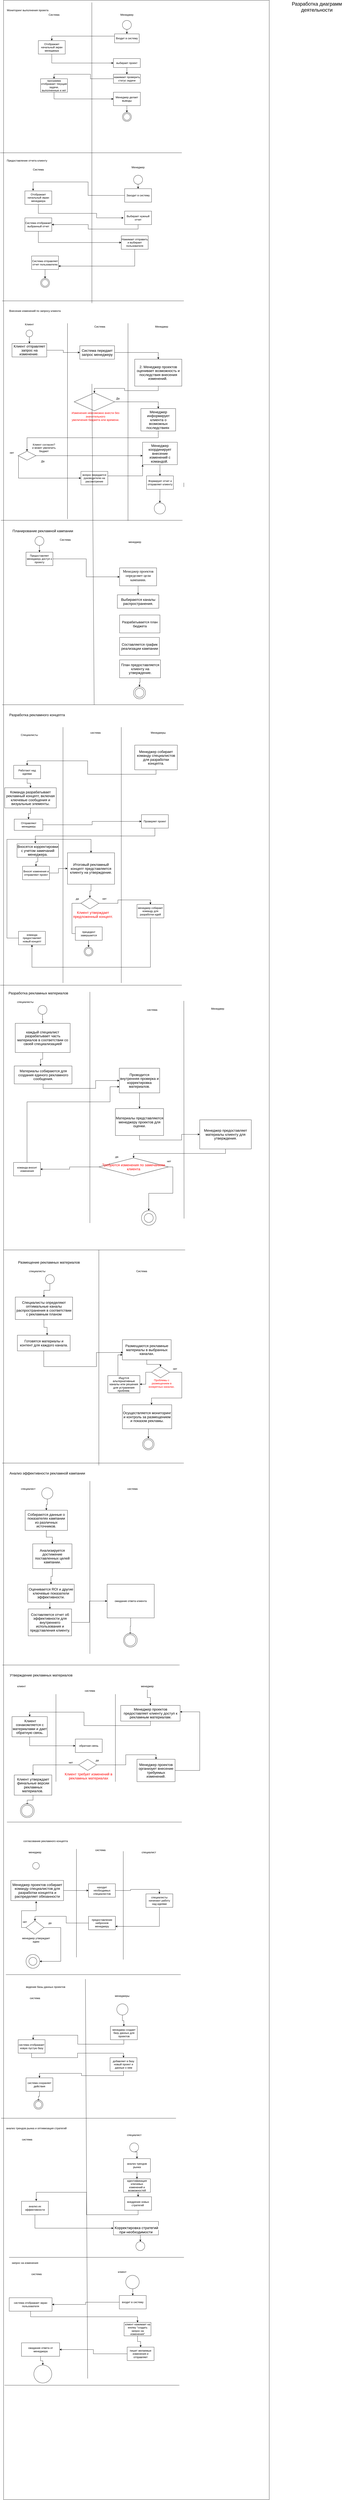 <mxfile version="24.2.1" type="device">
  <diagram name="Страница — 1" id="F0ao5wkLiuu5aMfqrPwc">
    <mxGraphModel dx="2562" dy="1362" grid="1" gridSize="10" guides="1" tooltips="1" connect="1" arrows="1" fold="1" page="1" pageScale="1" pageWidth="827" pageHeight="1169" math="0" shadow="0">
      <root>
        <mxCell id="0" />
        <mxCell id="1" parent="0" />
        <mxCell id="Tlv0mU6QZfII-HZCm7lc-372" value="" style="rounded=0;whiteSpace=wrap;html=1;" vertex="1" parent="1">
          <mxGeometry x="15" y="20" width="1185" height="11140" as="geometry" />
        </mxCell>
        <mxCell id="Tlv0mU6QZfII-HZCm7lc-2" value="Мониторинг выполнения проекта" style="text;html=1;align=center;verticalAlign=middle;whiteSpace=wrap;rounded=0;" vertex="1" parent="1">
          <mxGeometry x="21.5" y="50" width="201" height="30" as="geometry" />
        </mxCell>
        <mxCell id="Tlv0mU6QZfII-HZCm7lc-3" value="Система" style="text;html=1;align=center;verticalAlign=middle;whiteSpace=wrap;rounded=0;" vertex="1" parent="1">
          <mxGeometry x="180" y="70" width="120" height="30" as="geometry" />
        </mxCell>
        <mxCell id="Tlv0mU6QZfII-HZCm7lc-4" value="Менеджер" style="text;html=1;align=center;verticalAlign=middle;whiteSpace=wrap;rounded=0;" vertex="1" parent="1">
          <mxGeometry x="520" y="70" width="90" height="30" as="geometry" />
        </mxCell>
        <mxCell id="Tlv0mU6QZfII-HZCm7lc-14" style="edgeStyle=orthogonalEdgeStyle;rounded=0;orthogonalLoop=1;jettySize=auto;html=1;exitX=0.5;exitY=1;exitDx=0;exitDy=0;entryX=0.5;entryY=0;entryDx=0;entryDy=0;" edge="1" parent="1" source="Tlv0mU6QZfII-HZCm7lc-12" target="Tlv0mU6QZfII-HZCm7lc-13">
          <mxGeometry relative="1" as="geometry">
            <Array as="points">
              <mxPoint x="565" y="150" />
            </Array>
          </mxGeometry>
        </mxCell>
        <mxCell id="Tlv0mU6QZfII-HZCm7lc-12" value="" style="ellipse;whiteSpace=wrap;html=1;aspect=fixed;" vertex="1" parent="1">
          <mxGeometry x="545" y="110" width="40" height="40" as="geometry" />
        </mxCell>
        <mxCell id="Tlv0mU6QZfII-HZCm7lc-18" style="edgeStyle=orthogonalEdgeStyle;rounded=0;orthogonalLoop=1;jettySize=auto;html=1;exitX=0;exitY=0.5;exitDx=0;exitDy=0;entryX=0.5;entryY=0;entryDx=0;entryDy=0;" edge="1" parent="1" source="Tlv0mU6QZfII-HZCm7lc-13" target="Tlv0mU6QZfII-HZCm7lc-17">
          <mxGeometry relative="1" as="geometry">
            <Array as="points">
              <mxPoint x="510" y="180" />
              <mxPoint x="230" y="180" />
            </Array>
          </mxGeometry>
        </mxCell>
        <mxCell id="Tlv0mU6QZfII-HZCm7lc-13" value="Входит в систему" style="rounded=0;whiteSpace=wrap;html=1;" vertex="1" parent="1">
          <mxGeometry x="510" y="170" width="110" height="40" as="geometry" />
        </mxCell>
        <mxCell id="Tlv0mU6QZfII-HZCm7lc-21" style="edgeStyle=orthogonalEdgeStyle;rounded=0;orthogonalLoop=1;jettySize=auto;html=1;exitX=0.5;exitY=1;exitDx=0;exitDy=0;entryX=0.5;entryY=0;entryDx=0;entryDy=0;" edge="1" parent="1" source="Tlv0mU6QZfII-HZCm7lc-15" target="Tlv0mU6QZfII-HZCm7lc-20">
          <mxGeometry relative="1" as="geometry" />
        </mxCell>
        <mxCell id="Tlv0mU6QZfII-HZCm7lc-15" value="выбирает проект" style="rounded=0;whiteSpace=wrap;html=1;" vertex="1" parent="1">
          <mxGeometry x="505" y="280" width="120" height="40" as="geometry" />
        </mxCell>
        <mxCell id="Tlv0mU6QZfII-HZCm7lc-19" style="edgeStyle=orthogonalEdgeStyle;rounded=0;orthogonalLoop=1;jettySize=auto;html=1;exitX=0.5;exitY=1;exitDx=0;exitDy=0;entryX=0;entryY=0.5;entryDx=0;entryDy=0;" edge="1" parent="1" source="Tlv0mU6QZfII-HZCm7lc-17" target="Tlv0mU6QZfII-HZCm7lc-15">
          <mxGeometry relative="1" as="geometry" />
        </mxCell>
        <mxCell id="Tlv0mU6QZfII-HZCm7lc-17" value="Отображает начальный экран менеджера" style="rounded=0;whiteSpace=wrap;html=1;" vertex="1" parent="1">
          <mxGeometry x="170" y="200" width="120" height="60" as="geometry" />
        </mxCell>
        <mxCell id="Tlv0mU6QZfII-HZCm7lc-23" style="edgeStyle=orthogonalEdgeStyle;rounded=0;orthogonalLoop=1;jettySize=auto;html=1;exitX=0;exitY=0.5;exitDx=0;exitDy=0;entryX=0.5;entryY=0;entryDx=0;entryDy=0;" edge="1" parent="1" source="Tlv0mU6QZfII-HZCm7lc-20" target="Tlv0mU6QZfII-HZCm7lc-22">
          <mxGeometry relative="1" as="geometry" />
        </mxCell>
        <mxCell id="Tlv0mU6QZfII-HZCm7lc-20" value="нажимает проверить статус задачи" style="rounded=0;whiteSpace=wrap;html=1;" vertex="1" parent="1">
          <mxGeometry x="505" y="350" width="120" height="40" as="geometry" />
        </mxCell>
        <mxCell id="Tlv0mU6QZfII-HZCm7lc-25" style="edgeStyle=orthogonalEdgeStyle;rounded=0;orthogonalLoop=1;jettySize=auto;html=1;exitX=0.5;exitY=1;exitDx=0;exitDy=0;entryX=0;entryY=0.5;entryDx=0;entryDy=0;" edge="1" parent="1" source="Tlv0mU6QZfII-HZCm7lc-22" target="Tlv0mU6QZfII-HZCm7lc-24">
          <mxGeometry relative="1" as="geometry" />
        </mxCell>
        <mxCell id="Tlv0mU6QZfII-HZCm7lc-22" value="программа отображает текущие задачи, выполненные и нет" style="rounded=0;whiteSpace=wrap;html=1;" vertex="1" parent="1">
          <mxGeometry x="180" y="370" width="120" height="60" as="geometry" />
        </mxCell>
        <mxCell id="Tlv0mU6QZfII-HZCm7lc-28" style="edgeStyle=orthogonalEdgeStyle;rounded=0;orthogonalLoop=1;jettySize=auto;html=1;exitX=0.5;exitY=1;exitDx=0;exitDy=0;entryX=0.5;entryY=0;entryDx=0;entryDy=0;" edge="1" parent="1" source="Tlv0mU6QZfII-HZCm7lc-24" target="Tlv0mU6QZfII-HZCm7lc-26">
          <mxGeometry relative="1" as="geometry" />
        </mxCell>
        <mxCell id="Tlv0mU6QZfII-HZCm7lc-24" value="Менеджер делает выводы" style="rounded=0;whiteSpace=wrap;html=1;" vertex="1" parent="1">
          <mxGeometry x="505" y="430" width="120" height="60" as="geometry" />
        </mxCell>
        <mxCell id="Tlv0mU6QZfII-HZCm7lc-26" value="" style="ellipse;whiteSpace=wrap;html=1;aspect=fixed;" vertex="1" parent="1">
          <mxGeometry x="545" y="520" width="40" height="40" as="geometry" />
        </mxCell>
        <mxCell id="Tlv0mU6QZfII-HZCm7lc-27" value="" style="ellipse;whiteSpace=wrap;html=1;aspect=fixed;" vertex="1" parent="1">
          <mxGeometry x="550" y="525" width="30" height="30" as="geometry" />
        </mxCell>
        <mxCell id="Tlv0mU6QZfII-HZCm7lc-35" value="" style="endArrow=none;html=1;rounded=0;" edge="1" parent="1">
          <mxGeometry width="50" height="50" relative="1" as="geometry">
            <mxPoint x="819.0" y="2170.471" as="sourcePoint" />
            <mxPoint x="819.0" y="2189.529" as="targetPoint" />
          </mxGeometry>
        </mxCell>
        <mxCell id="Tlv0mU6QZfII-HZCm7lc-36" value="" style="endArrow=none;html=1;rounded=0;" edge="1" parent="1">
          <mxGeometry width="50" height="50" relative="1" as="geometry">
            <mxPoint x="408.658" y="30" as="sourcePoint" />
            <mxPoint x="409" y="1370" as="targetPoint" />
          </mxGeometry>
        </mxCell>
        <mxCell id="Tlv0mU6QZfII-HZCm7lc-38" value="" style="endArrow=none;html=1;rounded=0;" edge="1" parent="1">
          <mxGeometry width="50" height="50" relative="1" as="geometry">
            <mxPoint y="700" as="sourcePoint" />
            <mxPoint x="810" y="700" as="targetPoint" />
          </mxGeometry>
        </mxCell>
        <mxCell id="Tlv0mU6QZfII-HZCm7lc-39" value="Предоставление отчета клиенту" style="text;html=1;align=center;verticalAlign=middle;whiteSpace=wrap;rounded=0;" vertex="1" parent="1">
          <mxGeometry x="19" y="720" width="201" height="30" as="geometry" />
        </mxCell>
        <mxCell id="Tlv0mU6QZfII-HZCm7lc-40" value="Менеджер" style="text;html=1;align=center;verticalAlign=middle;whiteSpace=wrap;rounded=0;" vertex="1" parent="1">
          <mxGeometry x="585" y="750" width="60" height="30" as="geometry" />
        </mxCell>
        <mxCell id="Tlv0mU6QZfII-HZCm7lc-41" value="Система" style="text;html=1;align=center;verticalAlign=middle;whiteSpace=wrap;rounded=0;" vertex="1" parent="1">
          <mxGeometry x="140" y="760" width="60" height="30" as="geometry" />
        </mxCell>
        <mxCell id="Tlv0mU6QZfII-HZCm7lc-48" style="edgeStyle=none;rounded=0;orthogonalLoop=1;jettySize=auto;html=1;exitX=0.5;exitY=1;exitDx=0;exitDy=0;entryX=0.5;entryY=0;entryDx=0;entryDy=0;" edge="1" parent="1" source="Tlv0mU6QZfII-HZCm7lc-42" target="Tlv0mU6QZfII-HZCm7lc-45">
          <mxGeometry relative="1" as="geometry" />
        </mxCell>
        <mxCell id="Tlv0mU6QZfII-HZCm7lc-42" value="" style="ellipse;whiteSpace=wrap;html=1;aspect=fixed;" vertex="1" parent="1">
          <mxGeometry x="595" y="800" width="40" height="40" as="geometry" />
        </mxCell>
        <mxCell id="Tlv0mU6QZfII-HZCm7lc-45" value="Заходит в систему" style="rounded=0;whiteSpace=wrap;html=1;" vertex="1" parent="1">
          <mxGeometry x="555" y="860" width="120" height="60" as="geometry" />
        </mxCell>
        <mxCell id="Tlv0mU6QZfII-HZCm7lc-58" style="edgeStyle=orthogonalEdgeStyle;rounded=0;orthogonalLoop=1;jettySize=auto;html=1;exitX=0.5;exitY=1;exitDx=0;exitDy=0;" edge="1" parent="1" source="Tlv0mU6QZfII-HZCm7lc-46">
          <mxGeometry relative="1" as="geometry">
            <mxPoint x="550" y="990" as="targetPoint" />
            <Array as="points">
              <mxPoint x="170" y="970" />
              <mxPoint x="430" y="970" />
              <mxPoint x="430" y="990" />
            </Array>
          </mxGeometry>
        </mxCell>
        <mxCell id="Tlv0mU6QZfII-HZCm7lc-46" value="Отображает начальный экран менеджера" style="rounded=0;whiteSpace=wrap;html=1;" vertex="1" parent="1">
          <mxGeometry x="110" y="870" width="120" height="60" as="geometry" />
        </mxCell>
        <mxCell id="Tlv0mU6QZfII-HZCm7lc-62" style="edgeStyle=orthogonalEdgeStyle;rounded=0;orthogonalLoop=1;jettySize=auto;html=1;exitX=0.5;exitY=1;exitDx=0;exitDy=0;entryX=1;entryY=0.5;entryDx=0;entryDy=0;" edge="1" parent="1" source="Tlv0mU6QZfII-HZCm7lc-49" target="Tlv0mU6QZfII-HZCm7lc-50">
          <mxGeometry relative="1" as="geometry" />
        </mxCell>
        <mxCell id="Tlv0mU6QZfII-HZCm7lc-49" value="Выбирает нужный отчет" style="rounded=0;whiteSpace=wrap;html=1;" vertex="1" parent="1">
          <mxGeometry x="555" y="960" width="120" height="60" as="geometry" />
        </mxCell>
        <mxCell id="Tlv0mU6QZfII-HZCm7lc-64" style="edgeStyle=orthogonalEdgeStyle;rounded=0;orthogonalLoop=1;jettySize=auto;html=1;exitX=0.5;exitY=1;exitDx=0;exitDy=0;entryX=0;entryY=0.5;entryDx=0;entryDy=0;" edge="1" parent="1" source="Tlv0mU6QZfII-HZCm7lc-50" target="Tlv0mU6QZfII-HZCm7lc-63">
          <mxGeometry relative="1" as="geometry" />
        </mxCell>
        <mxCell id="Tlv0mU6QZfII-HZCm7lc-50" value="Система отображает выбранный отчет" style="rounded=0;whiteSpace=wrap;html=1;" vertex="1" parent="1">
          <mxGeometry x="110" y="990" width="120" height="60" as="geometry" />
        </mxCell>
        <mxCell id="Tlv0mU6QZfII-HZCm7lc-56" style="edgeStyle=orthogonalEdgeStyle;rounded=0;orthogonalLoop=1;jettySize=auto;html=1;exitX=0;exitY=0.5;exitDx=0;exitDy=0;entryX=0.305;entryY=-0.018;entryDx=0;entryDy=0;entryPerimeter=0;" edge="1" parent="1" source="Tlv0mU6QZfII-HZCm7lc-45" target="Tlv0mU6QZfII-HZCm7lc-46">
          <mxGeometry relative="1" as="geometry">
            <Array as="points">
              <mxPoint x="392" y="890" />
              <mxPoint x="392" y="830" />
              <mxPoint x="147" y="830" />
            </Array>
          </mxGeometry>
        </mxCell>
        <mxCell id="Tlv0mU6QZfII-HZCm7lc-66" style="edgeStyle=orthogonalEdgeStyle;rounded=0;orthogonalLoop=1;jettySize=auto;html=1;exitX=0.5;exitY=1;exitDx=0;exitDy=0;entryX=1;entryY=0.75;entryDx=0;entryDy=0;" edge="1" parent="1" source="Tlv0mU6QZfII-HZCm7lc-63" target="Tlv0mU6QZfII-HZCm7lc-65">
          <mxGeometry relative="1" as="geometry" />
        </mxCell>
        <mxCell id="Tlv0mU6QZfII-HZCm7lc-63" value="Нажимает отправить и выбирает пользователя" style="rounded=0;whiteSpace=wrap;html=1;" vertex="1" parent="1">
          <mxGeometry x="540" y="1070" width="120" height="60" as="geometry" />
        </mxCell>
        <mxCell id="Tlv0mU6QZfII-HZCm7lc-70" style="edgeStyle=orthogonalEdgeStyle;rounded=0;orthogonalLoop=1;jettySize=auto;html=1;exitX=0.5;exitY=1;exitDx=0;exitDy=0;entryX=0.5;entryY=0;entryDx=0;entryDy=0;" edge="1" parent="1" source="Tlv0mU6QZfII-HZCm7lc-65" target="Tlv0mU6QZfII-HZCm7lc-68">
          <mxGeometry relative="1" as="geometry" />
        </mxCell>
        <mxCell id="Tlv0mU6QZfII-HZCm7lc-65" value="Система отправляет отчет пользователю" style="rounded=0;whiteSpace=wrap;html=1;" vertex="1" parent="1">
          <mxGeometry x="140" y="1160" width="120" height="60" as="geometry" />
        </mxCell>
        <mxCell id="Tlv0mU6QZfII-HZCm7lc-68" value="" style="ellipse;whiteSpace=wrap;html=1;aspect=fixed;" vertex="1" parent="1">
          <mxGeometry x="180" y="1260" width="40" height="40" as="geometry" />
        </mxCell>
        <mxCell id="Tlv0mU6QZfII-HZCm7lc-69" value="" style="ellipse;whiteSpace=wrap;html=1;aspect=fixed;" vertex="1" parent="1">
          <mxGeometry x="185" y="1265" width="30" height="30" as="geometry" />
        </mxCell>
        <mxCell id="Tlv0mU6QZfII-HZCm7lc-71" value="" style="endArrow=none;html=1;rounded=0;" edge="1" parent="1">
          <mxGeometry width="50" height="50" relative="1" as="geometry">
            <mxPoint x="9" y="1360" as="sourcePoint" />
            <mxPoint x="819" y="1360" as="targetPoint" />
          </mxGeometry>
        </mxCell>
        <mxCell id="Tlv0mU6QZfII-HZCm7lc-73" value="Внесение изменений по запросу клиента" style="text;html=1;align=center;verticalAlign=middle;whiteSpace=wrap;rounded=0;" vertex="1" parent="1">
          <mxGeometry x="30" y="1390" width="250" height="30" as="geometry" />
        </mxCell>
        <mxCell id="Tlv0mU6QZfII-HZCm7lc-74" value="" style="endArrow=none;html=1;rounded=0;" edge="1" parent="1">
          <mxGeometry width="50" height="50" relative="1" as="geometry">
            <mxPoint x="300" y="1460" as="sourcePoint" />
            <mxPoint x="300" y="2332.56" as="targetPoint" />
          </mxGeometry>
        </mxCell>
        <mxCell id="Tlv0mU6QZfII-HZCm7lc-75" value="" style="endArrow=none;html=1;rounded=0;" edge="1" parent="1">
          <mxGeometry width="50" height="50" relative="1" as="geometry">
            <mxPoint x="570" y="1460" as="sourcePoint" />
            <mxPoint x="570" y="2340" as="targetPoint" />
          </mxGeometry>
        </mxCell>
        <mxCell id="Tlv0mU6QZfII-HZCm7lc-77" value="Клиент" style="text;html=1;align=center;verticalAlign=middle;whiteSpace=wrap;rounded=0;" vertex="1" parent="1">
          <mxGeometry x="100" y="1450" width="60" height="30" as="geometry" />
        </mxCell>
        <mxCell id="Tlv0mU6QZfII-HZCm7lc-78" value="Система" style="text;html=1;align=center;verticalAlign=middle;whiteSpace=wrap;rounded=0;" vertex="1" parent="1">
          <mxGeometry x="414" y="1460" width="60" height="30" as="geometry" />
        </mxCell>
        <mxCell id="Tlv0mU6QZfII-HZCm7lc-80" value="Менеджер" style="text;html=1;align=center;verticalAlign=middle;whiteSpace=wrap;rounded=0;" vertex="1" parent="1">
          <mxGeometry x="690" y="1460" width="60" height="30" as="geometry" />
        </mxCell>
        <mxCell id="Tlv0mU6QZfII-HZCm7lc-85" style="edgeStyle=orthogonalEdgeStyle;rounded=0;orthogonalLoop=1;jettySize=auto;html=1;exitX=1;exitY=0.5;exitDx=0;exitDy=0;entryX=0;entryY=0.5;entryDx=0;entryDy=0;" edge="1" parent="1" source="Tlv0mU6QZfII-HZCm7lc-81" target="Tlv0mU6QZfII-HZCm7lc-84">
          <mxGeometry relative="1" as="geometry" />
        </mxCell>
        <mxCell id="Tlv0mU6QZfII-HZCm7lc-81" value="&lt;p class=&quot;MsoNormal&quot;&gt;&lt;span style=&quot;font-size:12.0pt;line-height:107%;font-family:&lt;br/&gt;&amp;quot;Times New Roman&amp;quot;,serif&quot;&gt;Клиент отправляет запрос на изменение.&amp;nbsp;&lt;/span&gt;&lt;/p&gt;" style="rounded=0;whiteSpace=wrap;html=1;" vertex="1" parent="1">
          <mxGeometry x="52.5" y="1550" width="155" height="60" as="geometry" />
        </mxCell>
        <mxCell id="Tlv0mU6QZfII-HZCm7lc-83" style="edgeStyle=orthogonalEdgeStyle;rounded=0;orthogonalLoop=1;jettySize=auto;html=1;exitX=0.5;exitY=1;exitDx=0;exitDy=0;entryX=0.5;entryY=0;entryDx=0;entryDy=0;" edge="1" parent="1" source="Tlv0mU6QZfII-HZCm7lc-82" target="Tlv0mU6QZfII-HZCm7lc-81">
          <mxGeometry relative="1" as="geometry" />
        </mxCell>
        <mxCell id="Tlv0mU6QZfII-HZCm7lc-82" value="" style="ellipse;whiteSpace=wrap;html=1;aspect=fixed;" vertex="1" parent="1">
          <mxGeometry x="115" y="1490" width="30" height="30" as="geometry" />
        </mxCell>
        <mxCell id="Tlv0mU6QZfII-HZCm7lc-87" style="edgeStyle=orthogonalEdgeStyle;rounded=0;orthogonalLoop=1;jettySize=auto;html=1;exitX=1;exitY=0.5;exitDx=0;exitDy=0;entryX=0.5;entryY=0;entryDx=0;entryDy=0;" edge="1" parent="1" source="Tlv0mU6QZfII-HZCm7lc-84" target="Tlv0mU6QZfII-HZCm7lc-86">
          <mxGeometry relative="1" as="geometry" />
        </mxCell>
        <mxCell id="Tlv0mU6QZfII-HZCm7lc-84" value="&lt;p class=&quot;MsoNormal&quot;&gt;&lt;span style=&quot;font-size:12.0pt;line-height:107%;font-family:&lt;br/&gt;&amp;quot;Times New Roman&amp;quot;,serif&quot;&gt;Система передает запрос менеджеру&lt;/span&gt;&lt;/p&gt;" style="rounded=0;whiteSpace=wrap;html=1;" vertex="1" parent="1">
          <mxGeometry x="355" y="1560" width="155" height="60" as="geometry" />
        </mxCell>
        <mxCell id="Tlv0mU6QZfII-HZCm7lc-89" style="edgeStyle=orthogonalEdgeStyle;rounded=0;orthogonalLoop=1;jettySize=auto;html=1;exitX=0.5;exitY=1;exitDx=0;exitDy=0;entryX=0.5;entryY=0;entryDx=0;entryDy=0;" edge="1" parent="1" source="Tlv0mU6QZfII-HZCm7lc-86" target="Tlv0mU6QZfII-HZCm7lc-88">
          <mxGeometry relative="1" as="geometry" />
        </mxCell>
        <mxCell id="Tlv0mU6QZfII-HZCm7lc-86" value="&lt;p class=&quot;MsoNormal&quot;&gt;&lt;span style=&quot;font-size:12.0pt;line-height:107%;font-family:&lt;br/&gt;&amp;quot;Times New Roman&amp;quot;,serif&quot;&gt;2. Менеджер проектов оценивает возможность и&lt;br/&gt;последствия внесения изменений.&amp;nbsp;&lt;/span&gt;&lt;/p&gt;" style="rounded=0;whiteSpace=wrap;html=1;" vertex="1" parent="1">
          <mxGeometry x="600" y="1620" width="210" height="120" as="geometry" />
        </mxCell>
        <mxCell id="Tlv0mU6QZfII-HZCm7lc-92" style="edgeStyle=orthogonalEdgeStyle;rounded=0;orthogonalLoop=1;jettySize=auto;html=1;exitX=1;exitY=0.5;exitDx=0;exitDy=0;entryX=0.5;entryY=0;entryDx=0;entryDy=0;" edge="1" parent="1" source="Tlv0mU6QZfII-HZCm7lc-88" target="Tlv0mU6QZfII-HZCm7lc-91">
          <mxGeometry relative="1" as="geometry" />
        </mxCell>
        <mxCell id="Tlv0mU6QZfII-HZCm7lc-88" value="" style="rhombus;whiteSpace=wrap;html=1;" vertex="1" parent="1">
          <mxGeometry x="330" y="1770" width="180" height="80" as="geometry" />
        </mxCell>
        <mxCell id="Tlv0mU6QZfII-HZCm7lc-90" value="&lt;span style=&quot;color: rgb(255, 0, 0); font-size: 13px;&quot;&gt;Изменения невозможно внести без значительного&lt;/span&gt;&lt;br style=&quot;color: rgb(255, 0, 0); font-size: 13px;&quot;&gt;&lt;span style=&quot;color: rgb(255, 0, 0); font-size: 13px;&quot;&gt;увеличения бюджета или времени.&lt;/span&gt;" style="text;html=1;align=center;verticalAlign=middle;whiteSpace=wrap;rounded=0;" vertex="1" parent="1">
          <mxGeometry x="310" y="1860" width="230" height="30" as="geometry" />
        </mxCell>
        <mxCell id="Tlv0mU6QZfII-HZCm7lc-96" style="edgeStyle=orthogonalEdgeStyle;rounded=0;orthogonalLoop=1;jettySize=auto;html=1;exitX=0.5;exitY=1;exitDx=0;exitDy=0;entryX=0.5;entryY=0;entryDx=0;entryDy=0;" edge="1" parent="1" source="Tlv0mU6QZfII-HZCm7lc-91" target="Tlv0mU6QZfII-HZCm7lc-95">
          <mxGeometry relative="1" as="geometry">
            <Array as="points">
              <mxPoint x="705" y="1970" />
              <mxPoint x="120" y="1970" />
            </Array>
          </mxGeometry>
        </mxCell>
        <mxCell id="Tlv0mU6QZfII-HZCm7lc-91" value="&lt;span style=&quot;font-size:12.0pt;line-height:107%;&lt;br/&gt;font-family:&amp;quot;Times New Roman&amp;quot;,serif;mso-fareast-font-family:Calibri;mso-fareast-theme-font:&lt;br/&gt;minor-latin;mso-ansi-language:RU;mso-fareast-language:EN-US;mso-bidi-language:&lt;br/&gt;AR-SA&quot;&gt;Менеджер информирует клиента о возможных последствиях&amp;nbsp;&lt;/span&gt;" style="rounded=0;whiteSpace=wrap;html=1;" vertex="1" parent="1">
          <mxGeometry x="627.5" y="1840" width="155" height="100" as="geometry" />
        </mxCell>
        <mxCell id="Tlv0mU6QZfII-HZCm7lc-93" value="Да" style="text;html=1;align=center;verticalAlign=middle;whiteSpace=wrap;rounded=0;" vertex="1" parent="1">
          <mxGeometry x="495" y="1780" width="60" height="30" as="geometry" />
        </mxCell>
        <mxCell id="Tlv0mU6QZfII-HZCm7lc-99" style="edgeStyle=orthogonalEdgeStyle;rounded=0;orthogonalLoop=1;jettySize=auto;html=1;exitX=1;exitY=0.5;exitDx=0;exitDy=0;" edge="1" parent="1" source="Tlv0mU6QZfII-HZCm7lc-95" target="Tlv0mU6QZfII-HZCm7lc-100">
          <mxGeometry relative="1" as="geometry">
            <mxPoint x="570" y="2050" as="targetPoint" />
            <Array as="points">
              <mxPoint x="400" y="2050" />
              <mxPoint x="400" y="2050" />
            </Array>
          </mxGeometry>
        </mxCell>
        <mxCell id="Tlv0mU6QZfII-HZCm7lc-95" value="" style="rhombus;whiteSpace=wrap;html=1;" vertex="1" parent="1">
          <mxGeometry x="79.5" y="2030" width="80" height="40" as="geometry" />
        </mxCell>
        <mxCell id="Tlv0mU6QZfII-HZCm7lc-97" value="Клиент согласен? и может увеличить бюджет" style="text;html=1;align=center;verticalAlign=middle;whiteSpace=wrap;rounded=0;" vertex="1" parent="1">
          <mxGeometry x="140" y="2000" width="110" height="30" as="geometry" />
        </mxCell>
        <mxCell id="Tlv0mU6QZfII-HZCm7lc-98" style="edgeStyle=orthogonalEdgeStyle;rounded=0;orthogonalLoop=1;jettySize=auto;html=1;exitX=0.5;exitY=1;exitDx=0;exitDy=0;" edge="1" parent="1" source="Tlv0mU6QZfII-HZCm7lc-97" target="Tlv0mU6QZfII-HZCm7lc-97">
          <mxGeometry relative="1" as="geometry" />
        </mxCell>
        <mxCell id="Tlv0mU6QZfII-HZCm7lc-102" style="edgeStyle=orthogonalEdgeStyle;rounded=0;orthogonalLoop=1;jettySize=auto;html=1;exitX=0.5;exitY=1;exitDx=0;exitDy=0;entryX=0.5;entryY=0;entryDx=0;entryDy=0;" edge="1" parent="1" source="Tlv0mU6QZfII-HZCm7lc-100" target="Tlv0mU6QZfII-HZCm7lc-101">
          <mxGeometry relative="1" as="geometry" />
        </mxCell>
        <mxCell id="Tlv0mU6QZfII-HZCm7lc-100" value="&lt;p class=&quot;MsoNormal&quot;&gt;&lt;span style=&quot;font-size:12.0pt;line-height:107%;font-family:&lt;br/&gt;&amp;quot;Times New Roman&amp;quot;,serif&quot;&gt;Менеджер координирует внесение изменений с&lt;br/&gt;командой.&amp;nbsp;&lt;/span&gt;&lt;/p&gt;" style="rounded=0;whiteSpace=wrap;html=1;" vertex="1" parent="1">
          <mxGeometry x="635" y="1990" width="155" height="100" as="geometry" />
        </mxCell>
        <mxCell id="Tlv0mU6QZfII-HZCm7lc-104" style="edgeStyle=orthogonalEdgeStyle;rounded=0;orthogonalLoop=1;jettySize=auto;html=1;exitX=0.5;exitY=1;exitDx=0;exitDy=0;entryX=0.5;entryY=0;entryDx=0;entryDy=0;" edge="1" parent="1" source="Tlv0mU6QZfII-HZCm7lc-101" target="Tlv0mU6QZfII-HZCm7lc-103">
          <mxGeometry relative="1" as="geometry" />
        </mxCell>
        <mxCell id="Tlv0mU6QZfII-HZCm7lc-101" value="Формирует отчет и отправляет клиенту" style="rounded=0;whiteSpace=wrap;html=1;" vertex="1" parent="1">
          <mxGeometry x="652.5" y="2140" width="120" height="60" as="geometry" />
        </mxCell>
        <mxCell id="Tlv0mU6QZfII-HZCm7lc-103" value="" style="ellipse;whiteSpace=wrap;html=1;aspect=fixed;" vertex="1" parent="1">
          <mxGeometry x="687" y="2260" width="50" height="50" as="geometry" />
        </mxCell>
        <mxCell id="Tlv0mU6QZfII-HZCm7lc-107" value="Да" style="text;html=1;align=center;verticalAlign=middle;whiteSpace=wrap;rounded=0;" vertex="1" parent="1">
          <mxGeometry x="159.5" y="2060" width="60" height="30" as="geometry" />
        </mxCell>
        <mxCell id="Tlv0mU6QZfII-HZCm7lc-115" style="edgeStyle=orthogonalEdgeStyle;rounded=0;orthogonalLoop=1;jettySize=auto;html=1;exitX=1;exitY=1;exitDx=0;exitDy=0;entryX=0;entryY=0.5;entryDx=0;entryDy=0;" edge="1" parent="1" source="Tlv0mU6QZfII-HZCm7lc-109" target="Tlv0mU6QZfII-HZCm7lc-114">
          <mxGeometry relative="1" as="geometry" />
        </mxCell>
        <mxCell id="Tlv0mU6QZfII-HZCm7lc-109" value="нет" style="text;html=1;align=center;verticalAlign=middle;whiteSpace=wrap;rounded=0;" vertex="1" parent="1">
          <mxGeometry x="21.5" y="2022" width="60" height="30" as="geometry" />
        </mxCell>
        <mxCell id="Tlv0mU6QZfII-HZCm7lc-116" style="edgeStyle=orthogonalEdgeStyle;rounded=0;orthogonalLoop=1;jettySize=auto;html=1;exitX=1;exitY=0.5;exitDx=0;exitDy=0;entryX=0;entryY=1;entryDx=0;entryDy=0;" edge="1" parent="1" source="Tlv0mU6QZfII-HZCm7lc-114" target="Tlv0mU6QZfII-HZCm7lc-100">
          <mxGeometry relative="1" as="geometry">
            <Array as="points">
              <mxPoint x="480" y="2140" />
              <mxPoint x="635" y="2140" />
            </Array>
          </mxGeometry>
        </mxCell>
        <mxCell id="Tlv0mU6QZfII-HZCm7lc-114" value="вопрос передается руководителю на рассмотрение" style="rounded=0;whiteSpace=wrap;html=1;" vertex="1" parent="1">
          <mxGeometry x="360" y="2120" width="120" height="60" as="geometry" />
        </mxCell>
        <mxCell id="Tlv0mU6QZfII-HZCm7lc-117" value="&lt;span style=&quot;font-size:12.0pt;line-height:107%;&lt;br/&gt;font-family:&amp;quot;Times New Roman&amp;quot;,serif;mso-fareast-font-family:Calibri;mso-fareast-theme-font:&lt;br/&gt;minor-latin;mso-ansi-language:RU;mso-fareast-language:EN-US;mso-bidi-language:&lt;br/&gt;AR-SA&quot;&gt;Планирование рекламной кампании&lt;/span&gt;" style="text;html=1;align=center;verticalAlign=middle;whiteSpace=wrap;rounded=0;" vertex="1" parent="1">
          <mxGeometry x="39.5" y="2370" width="300" height="30" as="geometry" />
        </mxCell>
        <mxCell id="Tlv0mU6QZfII-HZCm7lc-118" value="Система" style="text;html=1;align=center;verticalAlign=middle;whiteSpace=wrap;rounded=0;" vertex="1" parent="1">
          <mxGeometry x="260" y="2410" width="60" height="30" as="geometry" />
        </mxCell>
        <mxCell id="Tlv0mU6QZfII-HZCm7lc-119" value="менеджер" style="text;html=1;align=center;verticalAlign=middle;whiteSpace=wrap;rounded=0;" vertex="1" parent="1">
          <mxGeometry x="552.5" y="2420" width="95" height="30" as="geometry" />
        </mxCell>
        <mxCell id="Tlv0mU6QZfII-HZCm7lc-120" value="" style="endArrow=none;html=1;rounded=0;" edge="1" parent="1">
          <mxGeometry width="50" height="50" relative="1" as="geometry">
            <mxPoint x="409" y="1730" as="sourcePoint" />
            <mxPoint x="419" y="3160" as="targetPoint" />
          </mxGeometry>
        </mxCell>
        <mxCell id="Tlv0mU6QZfII-HZCm7lc-131" style="edgeStyle=orthogonalEdgeStyle;rounded=0;orthogonalLoop=1;jettySize=auto;html=1;exitX=0.5;exitY=1;exitDx=0;exitDy=0;entryX=0.5;entryY=0;entryDx=0;entryDy=0;" edge="1" parent="1" source="Tlv0mU6QZfII-HZCm7lc-121" target="Tlv0mU6QZfII-HZCm7lc-129">
          <mxGeometry relative="1" as="geometry">
            <mxPoint x="175" y="2470" as="targetPoint" />
          </mxGeometry>
        </mxCell>
        <mxCell id="Tlv0mU6QZfII-HZCm7lc-121" value="" style="ellipse;whiteSpace=wrap;html=1;aspect=fixed;" vertex="1" parent="1">
          <mxGeometry x="155" y="2410" width="40" height="40" as="geometry" />
        </mxCell>
        <mxCell id="Tlv0mU6QZfII-HZCm7lc-125" style="edgeStyle=orthogonalEdgeStyle;rounded=0;orthogonalLoop=1;jettySize=auto;html=1;exitX=0.5;exitY=1;exitDx=0;exitDy=0;entryX=0.5;entryY=0;entryDx=0;entryDy=0;" edge="1" parent="1" source="Tlv0mU6QZfII-HZCm7lc-122" target="Tlv0mU6QZfII-HZCm7lc-124">
          <mxGeometry relative="1" as="geometry" />
        </mxCell>
        <mxCell id="Tlv0mU6QZfII-HZCm7lc-122" value="&lt;span style=&quot;color: rgba(0, 0, 0, 0); font-family: monospace; font-size: 0px; text-align: start; text-wrap: nowrap;&quot;&gt;%3CmxGraphModel%3E%3Croot%3E%3CmxCell%20id%3D%220%22%2F%3E%3CmxCell%20id%3D%221%22%20parent%3D%220%22%2F%3E%3CmxCell%20id%3D%222%22%20value%3D%22%22%20style%3D%22endArrow%3Dnone%3Bhtml%3D1%3Brounded%3D0%3B%22%20edge%3D%221%22%20parent%3D%221%22%3E%3CmxGeometry%20width%3D%2250%22%20height%3D%2250%22%20relative%3D%221%22%20as%3D%22geometry%22%3E%3CmxPoint%20x%3D%22570%22%20y%3D%221460%22%20as%3D%22sourcePoint%22%2F%3E%3CmxPoint%20x%3D%22570%22%20y%3D%222340%22%20as%3D%22targetPoint%22%2F%3E%3C%2FmxGeometry%3E%3C%2FmxCell%3E%3C%2Froot%3E%3C%2FmxGraphModel%3E&lt;/span&gt;&lt;span style=&quot;font-family: &amp;quot;Times New Roman&amp;quot;, serif; font-size: 12pt; background-color: initial;&quot;&gt;Менеджер проектов определяет цели кампании.&lt;/span&gt;&lt;p class=&quot;MsoNormal&quot;&gt;&lt;span style=&quot;font-size:12.0pt;line-height:107%;font-family:&lt;br/&gt;&amp;quot;Times New Roman&amp;quot;,serif&quot;&gt;&lt;/span&gt;&lt;/p&gt;" style="rounded=0;whiteSpace=wrap;html=1;" vertex="1" parent="1">
          <mxGeometry x="532.5" y="2550" width="165" height="80" as="geometry" />
        </mxCell>
        <mxCell id="Tlv0mU6QZfII-HZCm7lc-124" value="&lt;span style=&quot;font-size:12.0pt;line-height:107%;&lt;br/&gt;font-family:&amp;quot;Times New Roman&amp;quot;,serif;mso-fareast-font-family:Calibri;mso-fareast-theme-font:&lt;br/&gt;minor-latin;mso-ansi-language:RU;mso-fareast-language:EN-US;mso-bidi-language:&lt;br/&gt;AR-SA&quot;&gt;Выбираются каналы распространения.&lt;/span&gt;" style="rounded=0;whiteSpace=wrap;html=1;" vertex="1" parent="1">
          <mxGeometry x="522.5" y="2670" width="185" height="60" as="geometry" />
        </mxCell>
        <mxCell id="Tlv0mU6QZfII-HZCm7lc-126" value="&lt;font style=&quot;font-size: 15px;&quot;&gt;Разрабатывается план бюджета&lt;/font&gt;" style="rounded=0;whiteSpace=wrap;html=1;" vertex="1" parent="1">
          <mxGeometry x="532.5" y="2760" width="180" height="80" as="geometry" />
        </mxCell>
        <mxCell id="Tlv0mU6QZfII-HZCm7lc-127" value="&lt;span style=&quot;font-size:12.0pt;line-height:107%;&lt;br/&gt;font-family:&amp;quot;Times New Roman&amp;quot;,serif;mso-fareast-font-family:Calibri;mso-fareast-theme-font:&lt;br/&gt;minor-latin;mso-ansi-language:RU;mso-fareast-language:EN-US;mso-bidi-language:&lt;br/&gt;AR-SA&quot;&gt;Составляется график реализации кампании&lt;/span&gt;" style="rounded=0;whiteSpace=wrap;html=1;" vertex="1" parent="1">
          <mxGeometry x="532.5" y="2860" width="177.5" height="80" as="geometry" />
        </mxCell>
        <mxCell id="Tlv0mU6QZfII-HZCm7lc-133" style="edgeStyle=orthogonalEdgeStyle;rounded=0;orthogonalLoop=1;jettySize=auto;html=1;exitX=0.5;exitY=1;exitDx=0;exitDy=0;entryX=0.5;entryY=0;entryDx=0;entryDy=0;" edge="1" parent="1" source="Tlv0mU6QZfII-HZCm7lc-128" target="Tlv0mU6QZfII-HZCm7lc-132">
          <mxGeometry relative="1" as="geometry" />
        </mxCell>
        <mxCell id="Tlv0mU6QZfII-HZCm7lc-128" value="&lt;p class=&quot;MsoNormal&quot;&gt;&lt;span style=&quot;font-size:12.0pt;line-height:107%;font-family:&lt;br/&gt;&amp;quot;Times New Roman&amp;quot;,serif&quot;&gt;План предоставляется клиенту на утверждение.&lt;/span&gt;&lt;/p&gt;" style="rounded=0;whiteSpace=wrap;html=1;" vertex="1" parent="1">
          <mxGeometry x="532.5" y="2960" width="182.5" height="80" as="geometry" />
        </mxCell>
        <mxCell id="Tlv0mU6QZfII-HZCm7lc-130" style="edgeStyle=orthogonalEdgeStyle;rounded=0;orthogonalLoop=1;jettySize=auto;html=1;exitX=1;exitY=0.5;exitDx=0;exitDy=0;entryX=0;entryY=0.5;entryDx=0;entryDy=0;" edge="1" parent="1" source="Tlv0mU6QZfII-HZCm7lc-129" target="Tlv0mU6QZfII-HZCm7lc-122">
          <mxGeometry relative="1" as="geometry" />
        </mxCell>
        <mxCell id="Tlv0mU6QZfII-HZCm7lc-129" value="Предоставляет менеджеру доступ к проекту" style="rounded=0;whiteSpace=wrap;html=1;" vertex="1" parent="1">
          <mxGeometry x="115" y="2480" width="120" height="60" as="geometry" />
        </mxCell>
        <mxCell id="Tlv0mU6QZfII-HZCm7lc-132" value="" style="ellipse;whiteSpace=wrap;html=1;aspect=fixed;" vertex="1" parent="1">
          <mxGeometry x="594.38" y="3080" width="53.75" height="53.75" as="geometry" />
        </mxCell>
        <mxCell id="Tlv0mU6QZfII-HZCm7lc-134" value="" style="ellipse;whiteSpace=wrap;html=1;aspect=fixed;" vertex="1" parent="1">
          <mxGeometry x="601.26" y="3086.88" width="40" height="40" as="geometry" />
        </mxCell>
        <mxCell id="Tlv0mU6QZfII-HZCm7lc-135" value="" style="endArrow=none;html=1;rounded=0;" edge="1" parent="1">
          <mxGeometry width="50" height="50" relative="1" as="geometry">
            <mxPoint x="3" y="2338" as="sourcePoint" />
            <mxPoint x="813" y="2338" as="targetPoint" />
          </mxGeometry>
        </mxCell>
        <mxCell id="Tlv0mU6QZfII-HZCm7lc-136" value="" style="endArrow=none;html=1;rounded=0;" edge="1" parent="1">
          <mxGeometry width="50" height="50" relative="1" as="geometry">
            <mxPoint x="9" y="3160" as="sourcePoint" />
            <mxPoint x="819" y="3160" as="targetPoint" />
          </mxGeometry>
        </mxCell>
        <mxCell id="Tlv0mU6QZfII-HZCm7lc-137" value="&lt;br&gt;&lt;span style=&quot;font-size:12.0pt;line-height:107%;&lt;br/&gt;font-family:&amp;quot;Times New Roman&amp;quot;,serif;mso-fareast-font-family:Calibri;mso-fareast-theme-font:&lt;br/&gt;minor-latin;mso-ansi-language:RU;mso-fareast-language:EN-US;mso-bidi-language:&lt;br/&gt;AR-SA&quot;&gt;Разработка рекламного концепта&lt;/span&gt;&lt;div&gt;&lt;br/&gt;&lt;/div&gt;" style="text;html=1;align=center;verticalAlign=middle;whiteSpace=wrap;rounded=0;" vertex="1" parent="1">
          <mxGeometry x="19" y="3170" width="291" height="70" as="geometry" />
        </mxCell>
        <mxCell id="Tlv0mU6QZfII-HZCm7lc-138" value="" style="endArrow=none;html=1;rounded=0;entryX=1;entryY=1;entryDx=0;entryDy=0;" edge="1" parent="1">
          <mxGeometry width="50" height="50" relative="1" as="geometry">
            <mxPoint x="280" y="4400" as="sourcePoint" />
            <mxPoint x="280" y="3260" as="targetPoint" />
          </mxGeometry>
        </mxCell>
        <mxCell id="Tlv0mU6QZfII-HZCm7lc-139" value="" style="endArrow=none;html=1;rounded=0;entryX=1;entryY=1;entryDx=0;entryDy=0;" edge="1" parent="1">
          <mxGeometry width="50" height="50" relative="1" as="geometry">
            <mxPoint x="540" y="4400" as="sourcePoint" />
            <mxPoint x="540" y="3260" as="targetPoint" />
          </mxGeometry>
        </mxCell>
        <mxCell id="Tlv0mU6QZfII-HZCm7lc-141" value="Специалисты" style="text;html=1;align=center;verticalAlign=middle;whiteSpace=wrap;rounded=0;" vertex="1" parent="1">
          <mxGeometry x="99.5" y="3280" width="60" height="30" as="geometry" />
        </mxCell>
        <mxCell id="Tlv0mU6QZfII-HZCm7lc-142" value="система" style="text;html=1;align=center;verticalAlign=middle;whiteSpace=wrap;rounded=0;" vertex="1" parent="1">
          <mxGeometry x="395" y="3270" width="60" height="30" as="geometry" />
        </mxCell>
        <mxCell id="Tlv0mU6QZfII-HZCm7lc-143" value="Менеджеры" style="text;html=1;align=center;verticalAlign=middle;whiteSpace=wrap;rounded=0;" vertex="1" parent="1">
          <mxGeometry x="675" y="3270" width="60" height="30" as="geometry" />
        </mxCell>
        <mxCell id="Tlv0mU6QZfII-HZCm7lc-147" style="edgeStyle=orthogonalEdgeStyle;rounded=0;orthogonalLoop=1;jettySize=auto;html=1;exitX=0.5;exitY=1;exitDx=0;exitDy=0;entryX=0.5;entryY=0;entryDx=0;entryDy=0;" edge="1" parent="1" source="Tlv0mU6QZfII-HZCm7lc-145" target="Tlv0mU6QZfII-HZCm7lc-146">
          <mxGeometry relative="1" as="geometry" />
        </mxCell>
        <mxCell id="Tlv0mU6QZfII-HZCm7lc-145" value="&lt;span style=&quot;font-size:12.0pt;line-height:107%;&lt;br/&gt;font-family:&amp;quot;Times New Roman&amp;quot;,serif;mso-fareast-font-family:Calibri;mso-fareast-theme-font:&lt;br/&gt;minor-latin;mso-ansi-language:RU;mso-fareast-language:EN-US;mso-bidi-language:&lt;br/&gt;AR-SA&quot;&gt;Менеджер собирает команду специалистов для разработки концепта.&lt;/span&gt;" style="rounded=0;whiteSpace=wrap;html=1;" vertex="1" parent="1">
          <mxGeometry x="600" y="3340" width="190" height="110" as="geometry" />
        </mxCell>
        <mxCell id="Tlv0mU6QZfII-HZCm7lc-150" style="edgeStyle=orthogonalEdgeStyle;rounded=0;orthogonalLoop=1;jettySize=auto;html=1;exitX=0.5;exitY=1;exitDx=0;exitDy=0;entryX=0.5;entryY=0;entryDx=0;entryDy=0;" edge="1" parent="1" source="Tlv0mU6QZfII-HZCm7lc-146" target="Tlv0mU6QZfII-HZCm7lc-149">
          <mxGeometry relative="1" as="geometry" />
        </mxCell>
        <mxCell id="Tlv0mU6QZfII-HZCm7lc-146" value="Работают над идеями" style="rounded=0;whiteSpace=wrap;html=1;" vertex="1" parent="1">
          <mxGeometry x="60" y="3430" width="120" height="60" as="geometry" />
        </mxCell>
        <mxCell id="Tlv0mU6QZfII-HZCm7lc-152" style="edgeStyle=orthogonalEdgeStyle;rounded=0;orthogonalLoop=1;jettySize=auto;html=1;exitX=0.5;exitY=1;exitDx=0;exitDy=0;entryX=0.5;entryY=0;entryDx=0;entryDy=0;" edge="1" parent="1" source="Tlv0mU6QZfII-HZCm7lc-149" target="Tlv0mU6QZfII-HZCm7lc-151">
          <mxGeometry relative="1" as="geometry">
            <mxPoint x="135.333" y="3670" as="targetPoint" />
          </mxGeometry>
        </mxCell>
        <mxCell id="Tlv0mU6QZfII-HZCm7lc-149" value="&lt;span style=&quot;font-size:12.0pt;line-height:107%;&lt;br/&gt;font-family:&amp;quot;Times New Roman&amp;quot;,serif;mso-fareast-font-family:Calibri;mso-fareast-theme-font:&lt;br/&gt;minor-latin;mso-ansi-language:RU;mso-fareast-language:EN-US;mso-bidi-language:&lt;br/&gt;AR-SA&quot;&gt;Команда разрабатывает рекламный концепт, включая ключевые сообщения и&lt;br/&gt;визуальные элементы.&lt;/span&gt;" style="rounded=0;whiteSpace=wrap;html=1;" vertex="1" parent="1">
          <mxGeometry x="20" y="3530" width="230" height="90" as="geometry" />
        </mxCell>
        <mxCell id="Tlv0mU6QZfII-HZCm7lc-154" style="edgeStyle=orthogonalEdgeStyle;rounded=0;orthogonalLoop=1;jettySize=auto;html=1;exitX=1;exitY=0.5;exitDx=0;exitDy=0;entryX=0;entryY=0.5;entryDx=0;entryDy=0;" edge="1" parent="1" source="Tlv0mU6QZfII-HZCm7lc-151" target="Tlv0mU6QZfII-HZCm7lc-153">
          <mxGeometry relative="1" as="geometry" />
        </mxCell>
        <mxCell id="Tlv0mU6QZfII-HZCm7lc-151" value="Отправляют менеджеру" style="rounded=0;whiteSpace=wrap;html=1;" vertex="1" parent="1">
          <mxGeometry x="62.5" y="3670" width="127.5" height="50" as="geometry" />
        </mxCell>
        <mxCell id="Tlv0mU6QZfII-HZCm7lc-153" value="Проверяет проект" style="rounded=0;whiteSpace=wrap;html=1;" vertex="1" parent="1">
          <mxGeometry x="630" y="3650" width="120" height="60" as="geometry" />
        </mxCell>
        <mxCell id="Tlv0mU6QZfII-HZCm7lc-160" style="edgeStyle=orthogonalEdgeStyle;rounded=0;orthogonalLoop=1;jettySize=auto;html=1;exitX=0.5;exitY=1;exitDx=0;exitDy=0;entryX=0.5;entryY=0;entryDx=0;entryDy=0;" edge="1" parent="1" source="Tlv0mU6QZfII-HZCm7lc-157" target="Tlv0mU6QZfII-HZCm7lc-159">
          <mxGeometry relative="1" as="geometry" />
        </mxCell>
        <mxCell id="Tlv0mU6QZfII-HZCm7lc-157" value="&lt;span style=&quot;font-size:12.0pt;line-height:107%;&lt;br/&gt;font-family:&amp;quot;Times New Roman&amp;quot;,serif;mso-fareast-font-family:Calibri;mso-fareast-theme-font:&lt;br/&gt;minor-latin;mso-ansi-language:RU;mso-fareast-language:EN-US;mso-bidi-language:&lt;br/&gt;AR-SA&quot;&gt;Вносятся корректировки с учетом замечаний менеджера.&lt;/span&gt;" style="rounded=0;whiteSpace=wrap;html=1;" vertex="1" parent="1">
          <mxGeometry x="75" y="3780" width="185" height="60" as="geometry" />
        </mxCell>
        <mxCell id="Tlv0mU6QZfII-HZCm7lc-158" style="edgeStyle=orthogonalEdgeStyle;rounded=0;orthogonalLoop=1;jettySize=auto;html=1;exitX=0.5;exitY=1;exitDx=0;exitDy=0;entryX=0.441;entryY=-0.038;entryDx=0;entryDy=0;entryPerimeter=0;" edge="1" parent="1" source="Tlv0mU6QZfII-HZCm7lc-153" target="Tlv0mU6QZfII-HZCm7lc-157">
          <mxGeometry relative="1" as="geometry" />
        </mxCell>
        <mxCell id="Tlv0mU6QZfII-HZCm7lc-162" style="edgeStyle=orthogonalEdgeStyle;rounded=0;orthogonalLoop=1;jettySize=auto;html=1;exitX=1;exitY=0.5;exitDx=0;exitDy=0;entryX=0;entryY=0.5;entryDx=0;entryDy=0;" edge="1" parent="1" source="Tlv0mU6QZfII-HZCm7lc-159" target="Tlv0mU6QZfII-HZCm7lc-161">
          <mxGeometry relative="1" as="geometry" />
        </mxCell>
        <mxCell id="Tlv0mU6QZfII-HZCm7lc-159" value="Вносят изменения и отправляют проект" style="rounded=0;whiteSpace=wrap;html=1;" vertex="1" parent="1">
          <mxGeometry x="99.5" y="3880" width="120" height="60" as="geometry" />
        </mxCell>
        <mxCell id="Tlv0mU6QZfII-HZCm7lc-164" style="edgeStyle=orthogonalEdgeStyle;rounded=0;orthogonalLoop=1;jettySize=auto;html=1;exitX=0.5;exitY=1;exitDx=0;exitDy=0;entryX=0.5;entryY=0;entryDx=0;entryDy=0;" edge="1" parent="1" source="Tlv0mU6QZfII-HZCm7lc-161" target="Tlv0mU6QZfII-HZCm7lc-163">
          <mxGeometry relative="1" as="geometry" />
        </mxCell>
        <mxCell id="Tlv0mU6QZfII-HZCm7lc-161" value="&lt;span style=&quot;font-size:12.0pt;line-height:107%;&lt;br/&gt;font-family:&amp;quot;Times New Roman&amp;quot;,serif;mso-fareast-font-family:Calibri;mso-fareast-theme-font:&lt;br/&gt;minor-latin;mso-ansi-language:RU;mso-fareast-language:EN-US;mso-bidi-language:&lt;br/&gt;AR-SA&quot;&gt;Итоговый рекламный концепт представляется клиенту на утверждение.&lt;/span&gt;" style="rounded=0;whiteSpace=wrap;html=1;" vertex="1" parent="1">
          <mxGeometry x="300" y="3820" width="210" height="140" as="geometry" />
        </mxCell>
        <mxCell id="Tlv0mU6QZfII-HZCm7lc-170" style="edgeStyle=orthogonalEdgeStyle;rounded=0;orthogonalLoop=1;jettySize=auto;html=1;exitX=0;exitY=0.5;exitDx=0;exitDy=0;entryX=1;entryY=0.5;entryDx=0;entryDy=0;" edge="1" parent="1" source="Tlv0mU6QZfII-HZCm7lc-163" target="Tlv0mU6QZfII-HZCm7lc-166">
          <mxGeometry relative="1" as="geometry">
            <Array as="points">
              <mxPoint x="320" y="4045" />
              <mxPoint x="320" y="4180" />
            </Array>
          </mxGeometry>
        </mxCell>
        <mxCell id="Tlv0mU6QZfII-HZCm7lc-163" value="" style="rhombus;whiteSpace=wrap;html=1;" vertex="1" parent="1">
          <mxGeometry x="360" y="4020" width="80" height="50" as="geometry" />
        </mxCell>
        <mxCell id="Tlv0mU6QZfII-HZCm7lc-165" value="&lt;span style=&quot;font-size:12.0pt;line-height:107%;&lt;br/&gt;font-family:&amp;quot;Times New Roman&amp;quot;,serif;mso-fareast-font-family:Calibri;mso-fareast-theme-font:&lt;br/&gt;minor-latin;color:red;mso-ansi-language:RU;mso-fareast-language:EN-US;&lt;br/&gt;mso-bidi-language:AR-SA&quot;&gt;Клиент утверждает предложенный концепт.&lt;/span&gt;" style="text;html=1;align=center;verticalAlign=middle;whiteSpace=wrap;rounded=0;" vertex="1" parent="1">
          <mxGeometry x="309" y="4080" width="210" height="30" as="geometry" />
        </mxCell>
        <mxCell id="Tlv0mU6QZfII-HZCm7lc-172" style="edgeStyle=orthogonalEdgeStyle;rounded=0;orthogonalLoop=1;jettySize=auto;html=1;exitX=0.5;exitY=1;exitDx=0;exitDy=0;entryX=0.5;entryY=0;entryDx=0;entryDy=0;" edge="1" parent="1" source="Tlv0mU6QZfII-HZCm7lc-166" target="Tlv0mU6QZfII-HZCm7lc-167">
          <mxGeometry relative="1" as="geometry" />
        </mxCell>
        <mxCell id="Tlv0mU6QZfII-HZCm7lc-166" value="прецедент завершается" style="rounded=0;whiteSpace=wrap;html=1;" vertex="1" parent="1">
          <mxGeometry x="335" y="4150" width="120" height="60" as="geometry" />
        </mxCell>
        <mxCell id="Tlv0mU6QZfII-HZCm7lc-167" value="" style="ellipse;whiteSpace=wrap;html=1;aspect=fixed;" vertex="1" parent="1">
          <mxGeometry x="374" y="4240" width="40" height="40" as="geometry" />
        </mxCell>
        <mxCell id="Tlv0mU6QZfII-HZCm7lc-168" value="" style="ellipse;whiteSpace=wrap;html=1;aspect=fixed;" vertex="1" parent="1">
          <mxGeometry x="379" y="4245" width="30" height="30" as="geometry" />
        </mxCell>
        <mxCell id="Tlv0mU6QZfII-HZCm7lc-171" value="да" style="text;html=1;align=center;verticalAlign=middle;whiteSpace=wrap;rounded=0;" vertex="1" parent="1">
          <mxGeometry x="314" y="4010" width="60" height="30" as="geometry" />
        </mxCell>
        <mxCell id="Tlv0mU6QZfII-HZCm7lc-177" style="edgeStyle=orthogonalEdgeStyle;rounded=0;orthogonalLoop=1;jettySize=auto;html=1;exitX=0.5;exitY=1;exitDx=0;exitDy=0;entryX=0.5;entryY=1;entryDx=0;entryDy=0;" edge="1" parent="1" source="Tlv0mU6QZfII-HZCm7lc-173" target="Tlv0mU6QZfII-HZCm7lc-176">
          <mxGeometry relative="1" as="geometry">
            <Array as="points">
              <mxPoint x="670" y="4330" />
              <mxPoint x="142" y="4330" />
            </Array>
          </mxGeometry>
        </mxCell>
        <mxCell id="Tlv0mU6QZfII-HZCm7lc-173" value="менеджер собирает команду для разработки идей" style="rounded=0;whiteSpace=wrap;html=1;" vertex="1" parent="1">
          <mxGeometry x="610" y="4050" width="120" height="60" as="geometry" />
        </mxCell>
        <mxCell id="Tlv0mU6QZfII-HZCm7lc-175" style="edgeStyle=orthogonalEdgeStyle;rounded=0;orthogonalLoop=1;jettySize=auto;html=1;exitX=1;exitY=0.5;exitDx=0;exitDy=0;entryX=0.5;entryY=0;entryDx=0;entryDy=0;" edge="1" parent="1" source="Tlv0mU6QZfII-HZCm7lc-163" target="Tlv0mU6QZfII-HZCm7lc-173">
          <mxGeometry relative="1" as="geometry" />
        </mxCell>
        <mxCell id="Tlv0mU6QZfII-HZCm7lc-174" value="нет" style="text;html=1;align=center;verticalAlign=middle;whiteSpace=wrap;rounded=0;" vertex="1" parent="1">
          <mxGeometry x="435" y="4010" width="60" height="30" as="geometry" />
        </mxCell>
        <mxCell id="Tlv0mU6QZfII-HZCm7lc-178" style="edgeStyle=orthogonalEdgeStyle;rounded=0;orthogonalLoop=1;jettySize=auto;html=1;exitX=0;exitY=0.5;exitDx=0;exitDy=0;entryX=0.5;entryY=0;entryDx=0;entryDy=0;" edge="1" parent="1" source="Tlv0mU6QZfII-HZCm7lc-176" target="Tlv0mU6QZfII-HZCm7lc-161">
          <mxGeometry relative="1" as="geometry">
            <Array as="points">
              <mxPoint x="30" y="4200" />
              <mxPoint x="30" y="3760" />
              <mxPoint x="405" y="3760" />
            </Array>
          </mxGeometry>
        </mxCell>
        <mxCell id="Tlv0mU6QZfII-HZCm7lc-176" value="команда предоставляет новый концепт" style="rounded=0;whiteSpace=wrap;html=1;" vertex="1" parent="1">
          <mxGeometry x="81.5" y="4170" width="120" height="60" as="geometry" />
        </mxCell>
        <mxCell id="Tlv0mU6QZfII-HZCm7lc-179" value="" style="endArrow=none;html=1;rounded=0;" edge="1" parent="1">
          <mxGeometry width="50" height="50" relative="1" as="geometry">
            <mxPoint y="4410" as="sourcePoint" />
            <mxPoint x="810" y="4410" as="targetPoint" />
          </mxGeometry>
        </mxCell>
        <mxCell id="Tlv0mU6QZfII-HZCm7lc-182" value="&lt;span style=&quot;font-size:12.0pt;line-height:107%;&lt;br/&gt;font-family:&amp;quot;Times New Roman&amp;quot;,serif;mso-fareast-font-family:Calibri;mso-fareast-theme-font:&lt;br/&gt;minor-latin;mso-ansi-language:RU;mso-fareast-language:EN-US;mso-bidi-language:&lt;br/&gt;AR-SA&quot;&gt;Разработка рекламных материалов&lt;/span&gt;" style="text;html=1;align=center;verticalAlign=middle;whiteSpace=wrap;rounded=0;" vertex="1" parent="1">
          <mxGeometry x="20" y="4430" width="300" height="30" as="geometry" />
        </mxCell>
        <mxCell id="Tlv0mU6QZfII-HZCm7lc-183" value="специалисты" style="text;html=1;align=center;verticalAlign=middle;whiteSpace=wrap;rounded=0;" vertex="1" parent="1">
          <mxGeometry x="81.5" y="4470" width="60" height="30" as="geometry" />
        </mxCell>
        <mxCell id="Tlv0mU6QZfII-HZCm7lc-184" value="система" style="text;html=1;align=center;verticalAlign=middle;whiteSpace=wrap;rounded=0;" vertex="1" parent="1">
          <mxGeometry x="648.13" y="4505" width="60" height="30" as="geometry" />
        </mxCell>
        <mxCell id="Tlv0mU6QZfII-HZCm7lc-185" value="" style="endArrow=none;html=1;rounded=0;" edge="1" parent="1">
          <mxGeometry width="50" height="50" relative="1" as="geometry">
            <mxPoint x="400" y="5470" as="sourcePoint" />
            <mxPoint x="400" y="4440" as="targetPoint" />
          </mxGeometry>
        </mxCell>
        <mxCell id="Tlv0mU6QZfII-HZCm7lc-191" style="edgeStyle=orthogonalEdgeStyle;rounded=0;orthogonalLoop=1;jettySize=auto;html=1;exitX=0.5;exitY=1;exitDx=0;exitDy=0;entryX=0.5;entryY=0;entryDx=0;entryDy=0;" edge="1" parent="1" source="Tlv0mU6QZfII-HZCm7lc-187" target="Tlv0mU6QZfII-HZCm7lc-188">
          <mxGeometry relative="1" as="geometry" />
        </mxCell>
        <mxCell id="Tlv0mU6QZfII-HZCm7lc-187" value="" style="ellipse;whiteSpace=wrap;html=1;aspect=fixed;" vertex="1" parent="1">
          <mxGeometry x="168.5" y="4500" width="40" height="40" as="geometry" />
        </mxCell>
        <mxCell id="Tlv0mU6QZfII-HZCm7lc-188" value="&lt;span style=&quot;font-size:12.0pt;line-height:107%;&lt;br/&gt;font-family:&amp;quot;Times New Roman&amp;quot;,serif;mso-fareast-font-family:Calibri;mso-fareast-theme-font:&lt;br/&gt;minor-latin;mso-ansi-language:RU;mso-fareast-language:EN-US;mso-bidi-language:&lt;br/&gt;AR-SA&quot;&gt;каждый специалист разрабатывает часть материалов в соответствии со&lt;br&gt;своей специализацией&lt;/span&gt;" style="rounded=0;whiteSpace=wrap;html=1;" vertex="1" parent="1">
          <mxGeometry x="67" y="4580" width="245" height="130" as="geometry" />
        </mxCell>
        <mxCell id="Tlv0mU6QZfII-HZCm7lc-193" style="edgeStyle=orthogonalEdgeStyle;rounded=0;orthogonalLoop=1;jettySize=auto;html=1;exitX=0.5;exitY=1;exitDx=0;exitDy=0;entryX=0;entryY=0.5;entryDx=0;entryDy=0;" edge="1" parent="1" source="Tlv0mU6QZfII-HZCm7lc-189" target="Tlv0mU6QZfII-HZCm7lc-192">
          <mxGeometry relative="1" as="geometry" />
        </mxCell>
        <mxCell id="Tlv0mU6QZfII-HZCm7lc-189" value="&lt;span style=&quot;font-size:12.0pt;line-height:107%;&lt;br/&gt;font-family:&amp;quot;Times New Roman&amp;quot;,serif;mso-fareast-font-family:Calibri;mso-fareast-theme-font:&lt;br/&gt;minor-latin;mso-ansi-language:RU;mso-fareast-language:EN-US;mso-bidi-language:&lt;br/&gt;AR-SA&quot;&gt;Материалы собираются для создания единого рекламного сообщения.&lt;/span&gt;" style="rounded=0;whiteSpace=wrap;html=1;" vertex="1" parent="1">
          <mxGeometry x="62.5" y="4770" width="257.5" height="80" as="geometry" />
        </mxCell>
        <mxCell id="Tlv0mU6QZfII-HZCm7lc-190" style="edgeStyle=orthogonalEdgeStyle;rounded=0;orthogonalLoop=1;jettySize=auto;html=1;exitX=0.5;exitY=1;exitDx=0;exitDy=0;entryX=0.456;entryY=0;entryDx=0;entryDy=0;entryPerimeter=0;" edge="1" parent="1" source="Tlv0mU6QZfII-HZCm7lc-188" target="Tlv0mU6QZfII-HZCm7lc-189">
          <mxGeometry relative="1" as="geometry" />
        </mxCell>
        <mxCell id="Tlv0mU6QZfII-HZCm7lc-195" style="edgeStyle=orthogonalEdgeStyle;rounded=0;orthogonalLoop=1;jettySize=auto;html=1;exitX=0.5;exitY=1;exitDx=0;exitDy=0;entryX=0.5;entryY=0;entryDx=0;entryDy=0;" edge="1" parent="1" source="Tlv0mU6QZfII-HZCm7lc-192" target="Tlv0mU6QZfII-HZCm7lc-194">
          <mxGeometry relative="1" as="geometry" />
        </mxCell>
        <mxCell id="Tlv0mU6QZfII-HZCm7lc-192" value="&lt;span style=&quot;font-size:12.0pt;line-height:107%;&lt;br/&gt;font-family:&amp;quot;Times New Roman&amp;quot;,serif;mso-fareast-font-family:Calibri;mso-fareast-theme-font:&lt;br/&gt;minor-latin;mso-ansi-language:RU;mso-fareast-language:EN-US;mso-bidi-language:&lt;br/&gt;AR-SA&quot;&gt;Проводится внутренняя проверка и корректировка материалов.&lt;/span&gt;" style="rounded=0;whiteSpace=wrap;html=1;" vertex="1" parent="1">
          <mxGeometry x="531.25" y="4780" width="180" height="110" as="geometry" />
        </mxCell>
        <mxCell id="Tlv0mU6QZfII-HZCm7lc-200" style="edgeStyle=orthogonalEdgeStyle;rounded=0;orthogonalLoop=1;jettySize=auto;html=1;exitX=0.5;exitY=1;exitDx=0;exitDy=0;" edge="1" parent="1" source="Tlv0mU6QZfII-HZCm7lc-194" target="Tlv0mU6QZfII-HZCm7lc-199">
          <mxGeometry relative="1" as="geometry" />
        </mxCell>
        <mxCell id="Tlv0mU6QZfII-HZCm7lc-194" value="&lt;span style=&quot;font-size:12.0pt;line-height:107%;&lt;br/&gt;font-family:&amp;quot;Times New Roman&amp;quot;,serif;mso-fareast-font-family:Calibri;mso-fareast-theme-font:&lt;br/&gt;minor-latin;mso-ansi-language:RU;mso-fareast-language:EN-US;mso-bidi-language:&lt;br/&gt;AR-SA&quot;&gt;Материалы представляются менеджеру проектов для оценки.&lt;/span&gt;" style="rounded=0;whiteSpace=wrap;html=1;" vertex="1" parent="1">
          <mxGeometry x="513.76" y="4960" width="215" height="120" as="geometry" />
        </mxCell>
        <mxCell id="Tlv0mU6QZfII-HZCm7lc-196" value="" style="endArrow=none;html=1;rounded=0;" edge="1" parent="1">
          <mxGeometry width="50" height="50" relative="1" as="geometry">
            <mxPoint x="820" y="5450" as="sourcePoint" />
            <mxPoint x="819" y="4480" as="targetPoint" />
          </mxGeometry>
        </mxCell>
        <mxCell id="Tlv0mU6QZfII-HZCm7lc-198" value="Менеджер" style="text;html=1;align=center;verticalAlign=middle;whiteSpace=wrap;rounded=0;" vertex="1" parent="1">
          <mxGeometry x="940" y="4500" width="60" height="30" as="geometry" />
        </mxCell>
        <mxCell id="Tlv0mU6QZfII-HZCm7lc-202" style="edgeStyle=orthogonalEdgeStyle;rounded=0;orthogonalLoop=1;jettySize=auto;html=1;exitX=0.5;exitY=1;exitDx=0;exitDy=0;entryX=0.5;entryY=0;entryDx=0;entryDy=0;" edge="1" parent="1" source="Tlv0mU6QZfII-HZCm7lc-199" target="Tlv0mU6QZfII-HZCm7lc-201">
          <mxGeometry relative="1" as="geometry" />
        </mxCell>
        <mxCell id="Tlv0mU6QZfII-HZCm7lc-199" value="&lt;span style=&quot;font-size:12.0pt;line-height:107%;&lt;br/&gt;font-family:&amp;quot;Times New Roman&amp;quot;,serif;mso-fareast-font-family:Calibri;mso-fareast-theme-font:&lt;br/&gt;minor-latin;mso-ansi-language:RU;mso-fareast-language:EN-US;mso-bidi-language:&lt;br/&gt;AR-SA&quot;&gt;Менеджер предоставляет материалы клиенту для утверждения.&lt;/span&gt;" style="rounded=0;whiteSpace=wrap;html=1;" vertex="1" parent="1">
          <mxGeometry x="890" y="5010" width="230" height="130" as="geometry" />
        </mxCell>
        <mxCell id="Tlv0mU6QZfII-HZCm7lc-203" style="edgeStyle=orthogonalEdgeStyle;rounded=0;orthogonalLoop=1;jettySize=auto;html=1;exitX=1;exitY=0.5;exitDx=0;exitDy=0;" edge="1" parent="1" source="Tlv0mU6QZfII-HZCm7lc-201" target="Tlv0mU6QZfII-HZCm7lc-204">
          <mxGeometry relative="1" as="geometry">
            <mxPoint x="680" y="5440" as="targetPoint" />
          </mxGeometry>
        </mxCell>
        <mxCell id="Tlv0mU6QZfII-HZCm7lc-211" style="edgeStyle=orthogonalEdgeStyle;rounded=0;orthogonalLoop=1;jettySize=auto;html=1;exitX=0;exitY=0.5;exitDx=0;exitDy=0;entryX=1;entryY=0.5;entryDx=0;entryDy=0;" edge="1" parent="1" source="Tlv0mU6QZfII-HZCm7lc-201" target="Tlv0mU6QZfII-HZCm7lc-209">
          <mxGeometry relative="1" as="geometry" />
        </mxCell>
        <mxCell id="Tlv0mU6QZfII-HZCm7lc-201" value="&lt;span style=&quot;font-size:12.0pt;line-height:107%;&lt;br/&gt;font-family:&amp;quot;Times New Roman&amp;quot;,serif;mso-fareast-font-family:Calibri;mso-fareast-theme-font:&lt;br/&gt;minor-latin;color:red;mso-ansi-language:RU;mso-fareast-language:EN-US;&lt;br/&gt;mso-bidi-language:AR-SA&quot;&gt;Требуются изменения по замечаниям клиента&lt;/span&gt;" style="rhombus;whiteSpace=wrap;html=1;" vertex="1" parent="1">
          <mxGeometry x="440" y="5180" width="310" height="80" as="geometry" />
        </mxCell>
        <mxCell id="Tlv0mU6QZfII-HZCm7lc-204" value="" style="ellipse;whiteSpace=wrap;html=1;aspect=fixed;" vertex="1" parent="1">
          <mxGeometry x="630" y="5415" width="65" height="65" as="geometry" />
        </mxCell>
        <mxCell id="Tlv0mU6QZfII-HZCm7lc-205" value="" style="ellipse;whiteSpace=wrap;html=1;aspect=fixed;" vertex="1" parent="1">
          <mxGeometry x="642.5" y="5427.5" width="40" height="40" as="geometry" />
        </mxCell>
        <mxCell id="Tlv0mU6QZfII-HZCm7lc-208" value="нет" style="text;html=1;align=center;verticalAlign=middle;whiteSpace=wrap;rounded=0;" vertex="1" parent="1">
          <mxGeometry x="722.5" y="5180" width="60" height="30" as="geometry" />
        </mxCell>
        <mxCell id="Tlv0mU6QZfII-HZCm7lc-212" style="edgeStyle=orthogonalEdgeStyle;rounded=0;orthogonalLoop=1;jettySize=auto;html=1;exitX=0.5;exitY=0;exitDx=0;exitDy=0;entryX=0;entryY=0.75;entryDx=0;entryDy=0;" edge="1" parent="1" source="Tlv0mU6QZfII-HZCm7lc-209" target="Tlv0mU6QZfII-HZCm7lc-192">
          <mxGeometry relative="1" as="geometry">
            <Array as="points">
              <mxPoint x="120" y="4930" />
              <mxPoint x="490" y="4930" />
              <mxPoint x="490" y="4863" />
            </Array>
          </mxGeometry>
        </mxCell>
        <mxCell id="Tlv0mU6QZfII-HZCm7lc-209" value="команда вносит изменения" style="rounded=0;whiteSpace=wrap;html=1;" vertex="1" parent="1">
          <mxGeometry x="59.5" y="5200" width="120" height="60" as="geometry" />
        </mxCell>
        <mxCell id="Tlv0mU6QZfII-HZCm7lc-210" value="да" style="text;html=1;align=center;verticalAlign=middle;whiteSpace=wrap;rounded=0;" vertex="1" parent="1">
          <mxGeometry x="490" y="5160" width="60" height="30" as="geometry" />
        </mxCell>
        <mxCell id="Tlv0mU6QZfII-HZCm7lc-214" value="" style="endArrow=none;html=1;rounded=0;" edge="1" parent="1">
          <mxGeometry width="50" height="50" relative="1" as="geometry">
            <mxPoint x="15" y="5590" as="sourcePoint" />
            <mxPoint x="825" y="5590" as="targetPoint" />
          </mxGeometry>
        </mxCell>
        <mxCell id="Tlv0mU6QZfII-HZCm7lc-215" value="&lt;span style=&quot;font-size:12.0pt;line-height:107%;&lt;br/&gt;font-family:&amp;quot;Times New Roman&amp;quot;,serif;mso-fareast-font-family:Calibri;mso-fareast-theme-font:&lt;br/&gt;minor-latin;mso-ansi-language:RU;mso-fareast-language:EN-US;mso-bidi-language:&lt;br/&gt;AR-SA&quot;&gt;Размещение рекламных материалов&lt;/span&gt;" style="text;html=1;align=center;verticalAlign=middle;whiteSpace=wrap;rounded=0;" vertex="1" parent="1">
          <mxGeometry x="55" y="5630" width="325" height="30" as="geometry" />
        </mxCell>
        <mxCell id="Tlv0mU6QZfII-HZCm7lc-216" value="спициалисты" style="text;html=1;align=center;verticalAlign=middle;whiteSpace=wrap;rounded=0;" vertex="1" parent="1">
          <mxGeometry x="135" y="5670" width="60" height="30" as="geometry" />
        </mxCell>
        <mxCell id="Tlv0mU6QZfII-HZCm7lc-217" value="Система" style="text;html=1;align=center;verticalAlign=middle;whiteSpace=wrap;rounded=0;" vertex="1" parent="1">
          <mxGeometry x="601.26" y="5670" width="60" height="30" as="geometry" />
        </mxCell>
        <mxCell id="Tlv0mU6QZfII-HZCm7lc-218" value="" style="endArrow=none;html=1;rounded=0;" edge="1" parent="1">
          <mxGeometry width="50" height="50" relative="1" as="geometry">
            <mxPoint x="440" y="6550" as="sourcePoint" />
            <mxPoint x="440" y="5590" as="targetPoint" />
          </mxGeometry>
        </mxCell>
        <mxCell id="Tlv0mU6QZfII-HZCm7lc-221" style="edgeStyle=orthogonalEdgeStyle;rounded=0;orthogonalLoop=1;jettySize=auto;html=1;exitX=0.5;exitY=1;exitDx=0;exitDy=0;" edge="1" parent="1" source="Tlv0mU6QZfII-HZCm7lc-219" target="Tlv0mU6QZfII-HZCm7lc-220">
          <mxGeometry relative="1" as="geometry" />
        </mxCell>
        <mxCell id="Tlv0mU6QZfII-HZCm7lc-219" value="" style="ellipse;whiteSpace=wrap;html=1;aspect=fixed;" vertex="1" parent="1">
          <mxGeometry x="201.5" y="5700" width="40" height="40" as="geometry" />
        </mxCell>
        <mxCell id="Tlv0mU6QZfII-HZCm7lc-220" value="&lt;span style=&quot;font-size:12.0pt;line-height:107%;&lt;br/&gt;font-family:&amp;quot;Times New Roman&amp;quot;,serif;mso-fareast-font-family:Calibri;mso-fareast-theme-font:&lt;br/&gt;minor-latin;mso-ansi-language:RU;mso-fareast-language:EN-US;mso-bidi-language:&lt;br/&gt;AR-SA&quot;&gt;Специалисты определяют оптимальные каналы распространения в соответствии&lt;br/&gt;с рекламным планом&lt;/span&gt;" style="rounded=0;whiteSpace=wrap;html=1;" vertex="1" parent="1">
          <mxGeometry x="67.25" y="5800" width="255.5" height="100" as="geometry" />
        </mxCell>
        <mxCell id="Tlv0mU6QZfII-HZCm7lc-222" value="&lt;span style=&quot;font-size:12.0pt;line-height:107%;&lt;br/&gt;font-family:&amp;quot;Times New Roman&amp;quot;,serif;mso-fareast-font-family:Calibri;mso-fareast-theme-font:&lt;br/&gt;minor-latin;mso-ansi-language:RU;mso-fareast-language:EN-US;mso-bidi-language:&lt;br/&gt;AR-SA&quot;&gt;Готовятся материалы и контент для каждого канала.&lt;/span&gt;" style="rounded=0;whiteSpace=wrap;html=1;" vertex="1" parent="1">
          <mxGeometry x="76.5" y="5970" width="235.5" height="70" as="geometry" />
        </mxCell>
        <mxCell id="Tlv0mU6QZfII-HZCm7lc-223" style="edgeStyle=orthogonalEdgeStyle;rounded=0;orthogonalLoop=1;jettySize=auto;html=1;exitX=0.5;exitY=1;exitDx=0;exitDy=0;entryX=0.563;entryY=-0.006;entryDx=0;entryDy=0;entryPerimeter=0;" edge="1" parent="1" source="Tlv0mU6QZfII-HZCm7lc-220" target="Tlv0mU6QZfII-HZCm7lc-222">
          <mxGeometry relative="1" as="geometry" />
        </mxCell>
        <mxCell id="Tlv0mU6QZfII-HZCm7lc-227" style="edgeStyle=orthogonalEdgeStyle;rounded=0;orthogonalLoop=1;jettySize=auto;html=1;exitX=0.5;exitY=1;exitDx=0;exitDy=0;entryX=0.5;entryY=0;entryDx=0;entryDy=0;" edge="1" parent="1" source="Tlv0mU6QZfII-HZCm7lc-224" target="Tlv0mU6QZfII-HZCm7lc-226">
          <mxGeometry relative="1" as="geometry" />
        </mxCell>
        <mxCell id="Tlv0mU6QZfII-HZCm7lc-224" value="&lt;span style=&quot;font-size:12.0pt;line-height:107%;&lt;br/&gt;font-family:&amp;quot;Times New Roman&amp;quot;,serif;mso-fareast-font-family:Calibri;mso-fareast-theme-font:&lt;br/&gt;minor-latin;mso-ansi-language:RU;mso-fareast-language:EN-US;mso-bidi-language:&lt;br/&gt;AR-SA&quot;&gt;Размещаются рекламные материалы в выбранных каналах.&lt;/span&gt;" style="rounded=0;whiteSpace=wrap;html=1;" vertex="1" parent="1">
          <mxGeometry x="545" y="5990" width="217.5" height="90" as="geometry" />
        </mxCell>
        <mxCell id="Tlv0mU6QZfII-HZCm7lc-225" style="edgeStyle=orthogonalEdgeStyle;rounded=0;orthogonalLoop=1;jettySize=auto;html=1;exitX=0.5;exitY=1;exitDx=0;exitDy=0;entryX=0.012;entryY=0.635;entryDx=0;entryDy=0;entryPerimeter=0;" edge="1" parent="1" source="Tlv0mU6QZfII-HZCm7lc-222" target="Tlv0mU6QZfII-HZCm7lc-224">
          <mxGeometry relative="1" as="geometry">
            <Array as="points">
              <mxPoint x="194" y="6110" />
              <mxPoint x="429" y="6110" />
              <mxPoint x="429" y="6047" />
            </Array>
          </mxGeometry>
        </mxCell>
        <mxCell id="Tlv0mU6QZfII-HZCm7lc-231" style="edgeStyle=orthogonalEdgeStyle;rounded=0;orthogonalLoop=1;jettySize=auto;html=1;exitX=1;exitY=0.5;exitDx=0;exitDy=0;" edge="1" parent="1" source="Tlv0mU6QZfII-HZCm7lc-226">
          <mxGeometry relative="1" as="geometry">
            <mxPoint x="775" y="6135" as="sourcePoint" />
            <mxPoint x="675" y="6280" as="targetPoint" />
            <Array as="points">
              <mxPoint x="810" y="6135" />
              <mxPoint x="810" y="6250" />
              <mxPoint x="675" y="6250" />
            </Array>
          </mxGeometry>
        </mxCell>
        <mxCell id="Tlv0mU6QZfII-HZCm7lc-234" style="edgeStyle=orthogonalEdgeStyle;rounded=0;orthogonalLoop=1;jettySize=auto;html=1;exitX=0;exitY=0.5;exitDx=0;exitDy=0;entryX=1;entryY=0.5;entryDx=0;entryDy=0;" edge="1" parent="1" source="Tlv0mU6QZfII-HZCm7lc-226" target="Tlv0mU6QZfII-HZCm7lc-233">
          <mxGeometry relative="1" as="geometry" />
        </mxCell>
        <mxCell id="Tlv0mU6QZfII-HZCm7lc-226" value="" style="rhombus;whiteSpace=wrap;html=1;" vertex="1" parent="1">
          <mxGeometry x="675" y="6110" width="80" height="50" as="geometry" />
        </mxCell>
        <mxCell id="Tlv0mU6QZfII-HZCm7lc-228" value="&lt;span style=&quot;line-height: 107%; color: red;&quot;&gt;&lt;font style=&quot;font-size: 12px;&quot;&gt;Проблемы с размещением в конкретных каналах.&lt;/font&gt;&lt;/span&gt;" style="text;html=1;align=center;verticalAlign=middle;whiteSpace=wrap;rounded=0;" vertex="1" parent="1">
          <mxGeometry x="650" y="6170" width="140" height="30" as="geometry" />
        </mxCell>
        <mxCell id="Tlv0mU6QZfII-HZCm7lc-238" style="edgeStyle=orthogonalEdgeStyle;rounded=0;orthogonalLoop=1;jettySize=auto;html=1;exitX=0.5;exitY=1;exitDx=0;exitDy=0;entryX=0.5;entryY=0;entryDx=0;entryDy=0;" edge="1" parent="1" source="Tlv0mU6QZfII-HZCm7lc-230" target="Tlv0mU6QZfII-HZCm7lc-236">
          <mxGeometry relative="1" as="geometry">
            <Array as="points">
              <mxPoint x="661" y="6387" />
              <mxPoint x="661" y="6409" />
            </Array>
          </mxGeometry>
        </mxCell>
        <mxCell id="Tlv0mU6QZfII-HZCm7lc-230" value="&lt;span style=&quot;font-size:12.0pt;line-height:107%;&lt;br/&gt;font-family:&amp;quot;Times New Roman&amp;quot;,serif;mso-fareast-font-family:Calibri;mso-fareast-theme-font:&lt;br/&gt;minor-latin;mso-ansi-language:RU;mso-fareast-language:EN-US;mso-bidi-language:&lt;br/&gt;AR-SA&quot;&gt;Осуществляется мониторинг и контроль за размещением и показом рекламы.&lt;/span&gt;" style="rounded=0;whiteSpace=wrap;html=1;" vertex="1" parent="1">
          <mxGeometry x="545" y="6280" width="220" height="107" as="geometry" />
        </mxCell>
        <mxCell id="Tlv0mU6QZfII-HZCm7lc-232" value="нет" style="text;html=1;align=center;verticalAlign=middle;whiteSpace=wrap;rounded=0;" vertex="1" parent="1">
          <mxGeometry x="755" y="6110" width="50" height="20" as="geometry" />
        </mxCell>
        <mxCell id="Tlv0mU6QZfII-HZCm7lc-235" style="edgeStyle=orthogonalEdgeStyle;rounded=0;orthogonalLoop=1;jettySize=auto;html=1;exitX=0.5;exitY=0;exitDx=0;exitDy=0;entryX=0;entryY=0.75;entryDx=0;entryDy=0;" edge="1" parent="1" source="Tlv0mU6QZfII-HZCm7lc-233" target="Tlv0mU6QZfII-HZCm7lc-224">
          <mxGeometry relative="1" as="geometry">
            <Array as="points">
              <mxPoint x="525" y="6150" />
              <mxPoint x="525" y="6057" />
            </Array>
          </mxGeometry>
        </mxCell>
        <mxCell id="Tlv0mU6QZfII-HZCm7lc-233" value="&lt;span style=&quot;line-height: 107%;&quot;&gt;&lt;font style=&quot;font-size: 13px;&quot;&gt;Ищутся альтернативные каналы или решения для устранения проблем.&lt;/font&gt;&lt;/span&gt;" style="rounded=0;whiteSpace=wrap;html=1;" vertex="1" parent="1">
          <mxGeometry x="480" y="6150" width="143" height="77" as="geometry" />
        </mxCell>
        <mxCell id="Tlv0mU6QZfII-HZCm7lc-236" value="" style="ellipse;whiteSpace=wrap;html=1;aspect=fixed;" vertex="1" parent="1">
          <mxGeometry x="635" y="6430" width="51.26" height="51.26" as="geometry" />
        </mxCell>
        <mxCell id="Tlv0mU6QZfII-HZCm7lc-237" value="" style="ellipse;whiteSpace=wrap;html=1;aspect=fixed;" vertex="1" parent="1">
          <mxGeometry x="640.63" y="6435.63" width="40" height="40" as="geometry" />
        </mxCell>
        <mxCell id="Tlv0mU6QZfII-HZCm7lc-239" value="" style="endArrow=none;html=1;rounded=0;" edge="1" parent="1">
          <mxGeometry width="50" height="50" relative="1" as="geometry">
            <mxPoint x="9" y="6540" as="sourcePoint" />
            <mxPoint x="819" y="6540" as="targetPoint" />
          </mxGeometry>
        </mxCell>
        <mxCell id="Tlv0mU6QZfII-HZCm7lc-240" value="&lt;span style=&quot;font-size:12.0pt;line-height:107%;&lt;br/&gt;font-family:&amp;quot;Times New Roman&amp;quot;,serif;mso-fareast-font-family:Calibri;mso-fareast-theme-font:&lt;br/&gt;minor-latin;mso-ansi-language:RU;mso-fareast-language:EN-US;mso-bidi-language:&lt;br/&gt;AR-SA&quot;&gt;Анализ эффективности рекламной кампании&lt;/span&gt;" style="text;html=1;align=center;verticalAlign=middle;whiteSpace=wrap;rounded=0;" vertex="1" parent="1">
          <mxGeometry x="30" y="6570" width="360" height="30" as="geometry" />
        </mxCell>
        <mxCell id="Tlv0mU6QZfII-HZCm7lc-241" value="система" style="text;html=1;align=center;verticalAlign=middle;whiteSpace=wrap;rounded=0;" vertex="1" parent="1">
          <mxGeometry x="560" y="6640" width="60" height="30" as="geometry" />
        </mxCell>
        <mxCell id="Tlv0mU6QZfII-HZCm7lc-242" value="специалист" style="text;html=1;align=center;verticalAlign=middle;whiteSpace=wrap;rounded=0;" vertex="1" parent="1">
          <mxGeometry x="95" y="6640" width="60" height="30" as="geometry" />
        </mxCell>
        <mxCell id="Tlv0mU6QZfII-HZCm7lc-243" value="" style="endArrow=none;html=1;rounded=0;" edge="1" parent="1">
          <mxGeometry width="50" height="50" relative="1" as="geometry">
            <mxPoint x="400" y="7390" as="sourcePoint" />
            <mxPoint x="400" y="6620" as="targetPoint" />
          </mxGeometry>
        </mxCell>
        <mxCell id="Tlv0mU6QZfII-HZCm7lc-247" style="edgeStyle=orthogonalEdgeStyle;rounded=0;orthogonalLoop=1;jettySize=auto;html=1;exitX=0.5;exitY=1;exitDx=0;exitDy=0;" edge="1" parent="1" source="Tlv0mU6QZfII-HZCm7lc-245" target="Tlv0mU6QZfII-HZCm7lc-246">
          <mxGeometry relative="1" as="geometry" />
        </mxCell>
        <mxCell id="Tlv0mU6QZfII-HZCm7lc-245" value="" style="ellipse;whiteSpace=wrap;html=1;aspect=fixed;" vertex="1" parent="1">
          <mxGeometry x="185" y="6650" width="50" height="50" as="geometry" />
        </mxCell>
        <mxCell id="Tlv0mU6QZfII-HZCm7lc-249" style="edgeStyle=orthogonalEdgeStyle;rounded=0;orthogonalLoop=1;jettySize=auto;html=1;exitX=0.5;exitY=1;exitDx=0;exitDy=0;entryX=0.5;entryY=0;entryDx=0;entryDy=0;" edge="1" parent="1" source="Tlv0mU6QZfII-HZCm7lc-246" target="Tlv0mU6QZfII-HZCm7lc-248">
          <mxGeometry relative="1" as="geometry" />
        </mxCell>
        <mxCell id="Tlv0mU6QZfII-HZCm7lc-246" value="&lt;span style=&quot;font-size:12.0pt;line-height:107%;&lt;br/&gt;font-family:&amp;quot;Times New Roman&amp;quot;,serif;mso-fareast-font-family:Calibri;mso-fareast-theme-font:&lt;br/&gt;minor-latin;mso-ansi-language:RU;mso-fareast-language:EN-US;mso-bidi-language:&lt;br/&gt;AR-SA&quot;&gt;Собираются данные о показателях кампании из различных источников.&lt;/span&gt;" style="rounded=0;whiteSpace=wrap;html=1;" vertex="1" parent="1">
          <mxGeometry x="111.25" y="6750" width="188.75" height="90" as="geometry" />
        </mxCell>
        <mxCell id="Tlv0mU6QZfII-HZCm7lc-251" style="edgeStyle=orthogonalEdgeStyle;rounded=0;orthogonalLoop=1;jettySize=auto;html=1;exitX=0.5;exitY=1;exitDx=0;exitDy=0;" edge="1" parent="1" source="Tlv0mU6QZfII-HZCm7lc-248" target="Tlv0mU6QZfII-HZCm7lc-250">
          <mxGeometry relative="1" as="geometry" />
        </mxCell>
        <mxCell id="Tlv0mU6QZfII-HZCm7lc-248" value="&lt;span style=&quot;font-size:12.0pt;line-height:107%;&lt;br/&gt;font-family:&amp;quot;Times New Roman&amp;quot;,serif;mso-fareast-font-family:Calibri;mso-fareast-theme-font:&lt;br/&gt;minor-latin;mso-ansi-language:RU;mso-fareast-language:EN-US;mso-bidi-language:&lt;br/&gt;AR-SA&quot;&gt;Анализируется достижение поставленных целей кампании.&lt;/span&gt;" style="rounded=0;whiteSpace=wrap;html=1;" vertex="1" parent="1">
          <mxGeometry x="145" y="6900" width="175" height="110" as="geometry" />
        </mxCell>
        <mxCell id="Tlv0mU6QZfII-HZCm7lc-253" style="edgeStyle=orthogonalEdgeStyle;rounded=0;orthogonalLoop=1;jettySize=auto;html=1;exitX=0.5;exitY=1;exitDx=0;exitDy=0;entryX=0.5;entryY=0;entryDx=0;entryDy=0;" edge="1" parent="1" source="Tlv0mU6QZfII-HZCm7lc-250" target="Tlv0mU6QZfII-HZCm7lc-252">
          <mxGeometry relative="1" as="geometry" />
        </mxCell>
        <mxCell id="Tlv0mU6QZfII-HZCm7lc-250" value="&lt;span style=&quot;font-size:12.0pt;line-height:107%;&lt;br/&gt;font-family:&amp;quot;Times New Roman&amp;quot;,serif;mso-fareast-font-family:Calibri;mso-fareast-theme-font:&lt;br/&gt;minor-latin;mso-ansi-language:RU;mso-fareast-language:EN-US;mso-bidi-language:&lt;br/&gt;AR-SA&quot;&gt;Оценивается ROI и другие ключевые показатели эффективности.&lt;/span&gt;" style="rounded=0;whiteSpace=wrap;html=1;" vertex="1" parent="1">
          <mxGeometry x="122.75" y="7080" width="207.25" height="80" as="geometry" />
        </mxCell>
        <mxCell id="Tlv0mU6QZfII-HZCm7lc-255" style="edgeStyle=orthogonalEdgeStyle;rounded=0;orthogonalLoop=1;jettySize=auto;html=1;exitX=1;exitY=0.5;exitDx=0;exitDy=0;entryX=0;entryY=0.5;entryDx=0;entryDy=0;" edge="1" parent="1" source="Tlv0mU6QZfII-HZCm7lc-252" target="Tlv0mU6QZfII-HZCm7lc-254">
          <mxGeometry relative="1" as="geometry" />
        </mxCell>
        <mxCell id="Tlv0mU6QZfII-HZCm7lc-252" value="&lt;span style=&quot;font-size:12.0pt;line-height:107%;&lt;br/&gt;font-family:&amp;quot;Times New Roman&amp;quot;,serif;mso-fareast-font-family:Calibri;mso-fareast-theme-font:&lt;br/&gt;minor-latin;mso-ansi-language:RU;mso-fareast-language:EN-US;mso-bidi-language:&lt;br/&gt;AR-SA&quot;&gt;Составляется отчет об эффективности для внутреннего использования и&lt;br/&gt;представления клиенту.&lt;/span&gt;" style="rounded=0;whiteSpace=wrap;html=1;" vertex="1" parent="1">
          <mxGeometry x="124.75" y="7190" width="193.5" height="120" as="geometry" />
        </mxCell>
        <mxCell id="Tlv0mU6QZfII-HZCm7lc-258" style="edgeStyle=orthogonalEdgeStyle;rounded=0;orthogonalLoop=1;jettySize=auto;html=1;exitX=0.5;exitY=1;exitDx=0;exitDy=0;entryX=0.5;entryY=0;entryDx=0;entryDy=0;" edge="1" parent="1" source="Tlv0mU6QZfII-HZCm7lc-254" target="Tlv0mU6QZfII-HZCm7lc-257">
          <mxGeometry relative="1" as="geometry" />
        </mxCell>
        <mxCell id="Tlv0mU6QZfII-HZCm7lc-254" value="ожидание ответа клиента" style="rounded=0;whiteSpace=wrap;html=1;" vertex="1" parent="1">
          <mxGeometry x="477" y="7080" width="210" height="150" as="geometry" />
        </mxCell>
        <mxCell id="Tlv0mU6QZfII-HZCm7lc-256" value="" style="ellipse;whiteSpace=wrap;html=1;aspect=fixed;" vertex="1" parent="1">
          <mxGeometry x="550" y="7298.75" width="61.25" height="61.25" as="geometry" />
        </mxCell>
        <mxCell id="Tlv0mU6QZfII-HZCm7lc-257" value="" style="ellipse;whiteSpace=wrap;html=1;aspect=fixed;" vertex="1" parent="1">
          <mxGeometry x="555" y="7304.38" width="50" height="50" as="geometry" />
        </mxCell>
        <mxCell id="Tlv0mU6QZfII-HZCm7lc-259" value="" style="endArrow=none;html=1;rounded=0;" edge="1" parent="1">
          <mxGeometry width="50" height="50" relative="1" as="geometry">
            <mxPoint x="10" y="7440" as="sourcePoint" />
            <mxPoint x="800" y="7440" as="targetPoint" />
          </mxGeometry>
        </mxCell>
        <mxCell id="Tlv0mU6QZfII-HZCm7lc-261" value="&lt;span style=&quot;font-size:12.0pt;line-height:107%;&lt;br/&gt;font-family:&amp;quot;Times New Roman&amp;quot;,serif;mso-fareast-font-family:Calibri;mso-fareast-theme-font:&lt;br/&gt;minor-latin;mso-ansi-language:RU;mso-fareast-language:EN-US;mso-bidi-language:&lt;br/&gt;AR-SA&quot;&gt;Утверждение рекламных материалов&lt;/span&gt;" style="text;html=1;align=center;verticalAlign=middle;whiteSpace=wrap;rounded=0;" vertex="1" parent="1">
          <mxGeometry x="35" y="7470" width="295" height="30" as="geometry" />
        </mxCell>
        <mxCell id="Tlv0mU6QZfII-HZCm7lc-262" value="клиент" style="text;html=1;align=center;verticalAlign=middle;whiteSpace=wrap;rounded=0;" vertex="1" parent="1">
          <mxGeometry x="64.75" y="7520" width="60" height="30" as="geometry" />
        </mxCell>
        <mxCell id="Tlv0mU6QZfII-HZCm7lc-263" value="система" style="text;html=1;align=center;verticalAlign=middle;whiteSpace=wrap;rounded=0;" vertex="1" parent="1">
          <mxGeometry x="370" y="7540" width="60" height="30" as="geometry" />
        </mxCell>
        <mxCell id="Tlv0mU6QZfII-HZCm7lc-266" style="edgeStyle=orthogonalEdgeStyle;rounded=0;orthogonalLoop=1;jettySize=auto;html=1;exitX=0.5;exitY=1;exitDx=0;exitDy=0;entryX=0.5;entryY=0;entryDx=0;entryDy=0;" edge="1" parent="1" source="Tlv0mU6QZfII-HZCm7lc-264" target="Tlv0mU6QZfII-HZCm7lc-265">
          <mxGeometry relative="1" as="geometry" />
        </mxCell>
        <mxCell id="Tlv0mU6QZfII-HZCm7lc-264" value="менеджер" style="text;html=1;align=center;verticalAlign=middle;whiteSpace=wrap;rounded=0;" vertex="1" parent="1">
          <mxGeometry x="626.26" y="7520" width="60" height="30" as="geometry" />
        </mxCell>
        <mxCell id="Tlv0mU6QZfII-HZCm7lc-271" style="edgeStyle=orthogonalEdgeStyle;rounded=0;orthogonalLoop=1;jettySize=auto;html=1;exitX=0.5;exitY=1;exitDx=0;exitDy=0;entryX=0.5;entryY=0;entryDx=0;entryDy=0;" edge="1" parent="1" source="Tlv0mU6QZfII-HZCm7lc-265" target="Tlv0mU6QZfII-HZCm7lc-270">
          <mxGeometry relative="1" as="geometry" />
        </mxCell>
        <mxCell id="Tlv0mU6QZfII-HZCm7lc-265" value="&lt;span style=&quot;font-size:12.0pt;line-height:107%;&lt;br/&gt;font-family:&amp;quot;Times New Roman&amp;quot;,serif;mso-fareast-font-family:Calibri;mso-fareast-theme-font:&lt;br/&gt;minor-latin;mso-ansi-language:RU;mso-fareast-language:EN-US;mso-bidi-language:&lt;br/&gt;AR-SA&quot;&gt;Менеджер проектов предоставляет клиенту доступ к рекламным материалам.&lt;/span&gt;" style="rounded=0;whiteSpace=wrap;html=1;" vertex="1" parent="1">
          <mxGeometry x="537.5" y="7620" width="265" height="70" as="geometry" />
        </mxCell>
        <mxCell id="Tlv0mU6QZfII-HZCm7lc-267" value="" style="endArrow=none;html=1;rounded=0;" edge="1" parent="1">
          <mxGeometry width="50" height="50" relative="1" as="geometry">
            <mxPoint x="248.57" y="7960" as="sourcePoint" />
            <mxPoint x="248.57" y="7570" as="targetPoint" />
          </mxGeometry>
        </mxCell>
        <mxCell id="Tlv0mU6QZfII-HZCm7lc-268" value="" style="endArrow=none;html=1;rounded=0;" edge="1" parent="1">
          <mxGeometry width="50" height="50" relative="1" as="geometry">
            <mxPoint x="513.76" y="7960" as="sourcePoint" />
            <mxPoint x="513.76" y="7570" as="targetPoint" />
          </mxGeometry>
        </mxCell>
        <mxCell id="Tlv0mU6QZfII-HZCm7lc-273" style="edgeStyle=orthogonalEdgeStyle;rounded=0;orthogonalLoop=1;jettySize=auto;html=1;exitX=0.5;exitY=1;exitDx=0;exitDy=0;entryX=0;entryY=0.5;entryDx=0;entryDy=0;" edge="1" parent="1" source="Tlv0mU6QZfII-HZCm7lc-270" target="Tlv0mU6QZfII-HZCm7lc-272">
          <mxGeometry relative="1" as="geometry" />
        </mxCell>
        <mxCell id="Tlv0mU6QZfII-HZCm7lc-270" value="&lt;span style=&quot;font-size:12.0pt;line-height:107%;&lt;br/&gt;font-family:&amp;quot;Times New Roman&amp;quot;,serif;mso-fareast-font-family:Calibri;mso-fareast-theme-font:&lt;br/&gt;minor-latin;mso-ansi-language:RU;mso-fareast-language:EN-US;mso-bidi-language:&lt;br/&gt;AR-SA&quot;&gt;&amp;nbsp;Клиент ознакомляется с&lt;br/&gt;материалами и дает обратную связь.&lt;/span&gt;" style="rounded=0;whiteSpace=wrap;html=1;" vertex="1" parent="1">
          <mxGeometry x="52.5" y="7670" width="157.5" height="90" as="geometry" />
        </mxCell>
        <mxCell id="Tlv0mU6QZfII-HZCm7lc-272" value="обратная связь" style="rounded=0;whiteSpace=wrap;html=1;" vertex="1" parent="1">
          <mxGeometry x="335" y="7770" width="120" height="60" as="geometry" />
        </mxCell>
        <mxCell id="Tlv0mU6QZfII-HZCm7lc-284" style="edgeStyle=orthogonalEdgeStyle;rounded=0;orthogonalLoop=1;jettySize=auto;html=1;exitX=1;exitY=0.5;exitDx=0;exitDy=0;entryX=0.5;entryY=0;entryDx=0;entryDy=0;" edge="1" parent="1" source="Tlv0mU6QZfII-HZCm7lc-274" target="Tlv0mU6QZfII-HZCm7lc-283">
          <mxGeometry relative="1" as="geometry">
            <mxPoint x="550" y="7870" as="targetPoint" />
            <Array as="points">
              <mxPoint x="560" y="7885" />
              <mxPoint x="560" y="7840" />
              <mxPoint x="695" y="7840" />
            </Array>
          </mxGeometry>
        </mxCell>
        <mxCell id="Tlv0mU6QZfII-HZCm7lc-274" value="" style="rhombus;whiteSpace=wrap;html=1;" vertex="1" parent="1">
          <mxGeometry x="350" y="7860" width="80" height="50" as="geometry" />
        </mxCell>
        <mxCell id="Tlv0mU6QZfII-HZCm7lc-275" value="&lt;span style=&quot;font-size:12.0pt;line-height:107%;&lt;br/&gt;font-family:&amp;quot;Times New Roman&amp;quot;,serif;mso-fareast-font-family:Calibri;mso-fareast-theme-font:&lt;br/&gt;minor-latin;color:red;mso-ansi-language:RU;mso-fareast-language:EN-US;&lt;br/&gt;mso-bidi-language:AR-SA&quot;&gt;Клиент требует изменений в рекламных материалах&lt;/span&gt;" style="text;html=1;align=center;verticalAlign=middle;whiteSpace=wrap;rounded=0;" vertex="1" parent="1">
          <mxGeometry x="273.76" y="7920" width="240" height="30" as="geometry" />
        </mxCell>
        <mxCell id="Tlv0mU6QZfII-HZCm7lc-282" style="edgeStyle=orthogonalEdgeStyle;rounded=0;orthogonalLoop=1;jettySize=auto;html=1;exitX=0.5;exitY=1;exitDx=0;exitDy=0;entryX=0.5;entryY=0;entryDx=0;entryDy=0;" edge="1" parent="1" source="Tlv0mU6QZfII-HZCm7lc-276" target="Tlv0mU6QZfII-HZCm7lc-281">
          <mxGeometry relative="1" as="geometry" />
        </mxCell>
        <mxCell id="Tlv0mU6QZfII-HZCm7lc-276" value="&lt;span style=&quot;font-size:12.0pt;line-height:107%;&lt;br/&gt;font-family:&amp;quot;Times New Roman&amp;quot;,serif;mso-fareast-font-family:Calibri;mso-fareast-theme-font:&lt;br/&gt;minor-latin;mso-ansi-language:RU;mso-fareast-language:EN-US;mso-bidi-language:&lt;br/&gt;AR-SA&quot;&gt;Клиент утверждает финальные версии рекламных материалов.&amp;nbsp;&lt;/span&gt;" style="rounded=0;whiteSpace=wrap;html=1;" vertex="1" parent="1">
          <mxGeometry x="62.5" y="7930" width="167.5" height="90" as="geometry" />
        </mxCell>
        <mxCell id="Tlv0mU6QZfII-HZCm7lc-279" style="edgeStyle=orthogonalEdgeStyle;rounded=0;orthogonalLoop=1;jettySize=auto;html=1;exitX=0;exitY=0.5;exitDx=0;exitDy=0;entryX=0.5;entryY=0;entryDx=0;entryDy=0;" edge="1" parent="1" source="Tlv0mU6QZfII-HZCm7lc-274" target="Tlv0mU6QZfII-HZCm7lc-276">
          <mxGeometry relative="1" as="geometry" />
        </mxCell>
        <mxCell id="Tlv0mU6QZfII-HZCm7lc-277" value="нет" style="text;html=1;align=center;verticalAlign=middle;whiteSpace=wrap;rounded=0;" vertex="1" parent="1">
          <mxGeometry x="290" y="7860" width="50" height="30" as="geometry" />
        </mxCell>
        <mxCell id="Tlv0mU6QZfII-HZCm7lc-278" value="да" style="text;html=1;align=center;verticalAlign=middle;whiteSpace=wrap;rounded=0;" vertex="1" parent="1">
          <mxGeometry x="402.5" y="7850" width="60" height="30" as="geometry" />
        </mxCell>
        <mxCell id="Tlv0mU6QZfII-HZCm7lc-280" value="" style="ellipse;whiteSpace=wrap;html=1;aspect=fixed;" vertex="1" parent="1">
          <mxGeometry x="90" y="8058.5" width="61.5" height="61.5" as="geometry" />
        </mxCell>
        <mxCell id="Tlv0mU6QZfII-HZCm7lc-281" value="" style="ellipse;whiteSpace=wrap;html=1;aspect=fixed;" vertex="1" parent="1">
          <mxGeometry x="95.5" y="8064.25" width="50" height="50" as="geometry" />
        </mxCell>
        <mxCell id="Tlv0mU6QZfII-HZCm7lc-283" value="&lt;span style=&quot;font-size:12.0pt;line-height:107%;&lt;br/&gt;font-family:&amp;quot;Times New Roman&amp;quot;,serif;mso-fareast-font-family:Calibri;mso-fareast-theme-font:&lt;br/&gt;minor-latin;mso-ansi-language:RU;mso-fareast-language:EN-US;mso-bidi-language:&lt;br/&gt;AR-SA&quot;&gt;Менеджер проектов организует внесение требуемых изменений.&lt;/span&gt;" style="rounded=0;whiteSpace=wrap;html=1;" vertex="1" parent="1">
          <mxGeometry x="610" y="7860" width="170" height="100" as="geometry" />
        </mxCell>
        <mxCell id="Tlv0mU6QZfII-HZCm7lc-285" style="edgeStyle=orthogonalEdgeStyle;rounded=0;orthogonalLoop=1;jettySize=auto;html=1;exitX=1;exitY=0.5;exitDx=0;exitDy=0;entryX=0.999;entryY=0.408;entryDx=0;entryDy=0;entryPerimeter=0;" edge="1" parent="1" source="Tlv0mU6QZfII-HZCm7lc-283" target="Tlv0mU6QZfII-HZCm7lc-265">
          <mxGeometry relative="1" as="geometry">
            <Array as="points">
              <mxPoint x="890" y="7910" />
              <mxPoint x="890" y="7649" />
            </Array>
          </mxGeometry>
        </mxCell>
        <mxCell id="Tlv0mU6QZfII-HZCm7lc-286" value="согласование рекламного концепта" style="text;html=1;align=center;verticalAlign=middle;whiteSpace=wrap;rounded=0;" vertex="1" parent="1">
          <mxGeometry x="75" y="8210" width="255" height="30" as="geometry" />
        </mxCell>
        <mxCell id="Tlv0mU6QZfII-HZCm7lc-287" value="менеджер" style="text;html=1;align=center;verticalAlign=middle;whiteSpace=wrap;rounded=0;" vertex="1" parent="1">
          <mxGeometry x="124.75" y="8260" width="60" height="30" as="geometry" />
        </mxCell>
        <mxCell id="Tlv0mU6QZfII-HZCm7lc-288" value="специалист" style="text;html=1;align=center;verticalAlign=middle;whiteSpace=wrap;rounded=0;" vertex="1" parent="1">
          <mxGeometry x="632.5" y="8260" width="60" height="30" as="geometry" />
        </mxCell>
        <mxCell id="Tlv0mU6QZfII-HZCm7lc-289" value="система" style="text;html=1;align=center;verticalAlign=middle;whiteSpace=wrap;rounded=0;" vertex="1" parent="1">
          <mxGeometry x="417" y="8250" width="60" height="30" as="geometry" />
        </mxCell>
        <mxCell id="Tlv0mU6QZfII-HZCm7lc-296" style="edgeStyle=orthogonalEdgeStyle;rounded=0;orthogonalLoop=1;jettySize=auto;html=1;exitX=1;exitY=0.5;exitDx=0;exitDy=0;entryX=0;entryY=0.5;entryDx=0;entryDy=0;" edge="1" parent="1" source="Tlv0mU6QZfII-HZCm7lc-290" target="Tlv0mU6QZfII-HZCm7lc-295">
          <mxGeometry relative="1" as="geometry" />
        </mxCell>
        <mxCell id="Tlv0mU6QZfII-HZCm7lc-290" value="&lt;span style=&quot;font-size:12.0pt;line-height:107%;&lt;br/&gt;font-family:&amp;quot;Times New Roman&amp;quot;,serif;mso-fareast-font-family:Calibri;mso-fareast-theme-font:&lt;br/&gt;minor-latin;mso-ansi-language:RU;mso-fareast-language:EN-US;mso-bidi-language:&lt;br/&gt;AR-SA&quot;&gt;Менеджер проектов собирает команду специалистов для разработки концепта и распределяет обязанности&lt;/span&gt;" style="rounded=0;whiteSpace=wrap;html=1;" vertex="1" parent="1">
          <mxGeometry x="47.5" y="8400" width="235" height="90" as="geometry" />
        </mxCell>
        <mxCell id="Tlv0mU6QZfII-HZCm7lc-291" value="" style="ellipse;whiteSpace=wrap;html=1;aspect=fixed;" vertex="1" parent="1">
          <mxGeometry x="144.5" y="8320" width="30" height="30" as="geometry" />
        </mxCell>
        <mxCell id="Tlv0mU6QZfII-HZCm7lc-292" value="" style="endArrow=none;html=1;rounded=0;" edge="1" parent="1">
          <mxGeometry width="50" height="50" relative="1" as="geometry">
            <mxPoint x="30" y="8140" as="sourcePoint" />
            <mxPoint x="810" y="8140" as="targetPoint" />
          </mxGeometry>
        </mxCell>
        <mxCell id="Tlv0mU6QZfII-HZCm7lc-293" value="" style="endArrow=none;html=1;rounded=0;" edge="1" parent="1">
          <mxGeometry width="50" height="50" relative="1" as="geometry">
            <mxPoint x="340" y="8742.694" as="sourcePoint" />
            <mxPoint x="340" y="8260" as="targetPoint" />
          </mxGeometry>
        </mxCell>
        <mxCell id="Tlv0mU6QZfII-HZCm7lc-294" value="" style="endArrow=none;html=1;rounded=0;" edge="1" parent="1">
          <mxGeometry width="50" height="50" relative="1" as="geometry">
            <mxPoint x="548.95" y="8752.694" as="sourcePoint" />
            <mxPoint x="548.95" y="8270" as="targetPoint" />
          </mxGeometry>
        </mxCell>
        <mxCell id="Tlv0mU6QZfII-HZCm7lc-299" style="edgeStyle=orthogonalEdgeStyle;rounded=0;orthogonalLoop=1;jettySize=auto;html=1;exitX=1;exitY=0.5;exitDx=0;exitDy=0;entryX=0.5;entryY=0;entryDx=0;entryDy=0;" edge="1" parent="1" source="Tlv0mU6QZfII-HZCm7lc-295" target="Tlv0mU6QZfII-HZCm7lc-298">
          <mxGeometry relative="1" as="geometry" />
        </mxCell>
        <mxCell id="Tlv0mU6QZfII-HZCm7lc-295" value="находит необходимых специалистов" style="rounded=0;whiteSpace=wrap;html=1;" vertex="1" parent="1">
          <mxGeometry x="393.76" y="8415" width="120" height="60" as="geometry" />
        </mxCell>
        <mxCell id="Tlv0mU6QZfII-HZCm7lc-301" style="edgeStyle=orthogonalEdgeStyle;rounded=0;orthogonalLoop=1;jettySize=auto;html=1;exitX=0.5;exitY=1;exitDx=0;exitDy=0;entryX=1;entryY=0.75;entryDx=0;entryDy=0;" edge="1" parent="1" source="Tlv0mU6QZfII-HZCm7lc-298" target="Tlv0mU6QZfII-HZCm7lc-300">
          <mxGeometry relative="1" as="geometry" />
        </mxCell>
        <mxCell id="Tlv0mU6QZfII-HZCm7lc-298" value="специалисты начинают работу над идеями" style="rounded=0;whiteSpace=wrap;html=1;" vertex="1" parent="1">
          <mxGeometry x="650" y="8460" width="120" height="60" as="geometry" />
        </mxCell>
        <mxCell id="Tlv0mU6QZfII-HZCm7lc-302" style="edgeStyle=orthogonalEdgeStyle;rounded=0;orthogonalLoop=1;jettySize=auto;html=1;exitX=0;exitY=0.5;exitDx=0;exitDy=0;entryX=0.5;entryY=0;entryDx=0;entryDy=0;" edge="1" parent="1" source="Tlv0mU6QZfII-HZCm7lc-300" target="Tlv0mU6QZfII-HZCm7lc-303">
          <mxGeometry relative="1" as="geometry">
            <mxPoint x="180" y="8570" as="targetPoint" />
          </mxGeometry>
        </mxCell>
        <mxCell id="Tlv0mU6QZfII-HZCm7lc-300" value="предоставление набросков менеджеру" style="rounded=0;whiteSpace=wrap;html=1;" vertex="1" parent="1">
          <mxGeometry x="393.76" y="8560" width="120" height="60" as="geometry" />
        </mxCell>
        <mxCell id="Tlv0mU6QZfII-HZCm7lc-306" style="edgeStyle=orthogonalEdgeStyle;rounded=0;orthogonalLoop=1;jettySize=auto;html=1;exitX=1;exitY=0.5;exitDx=0;exitDy=0;entryX=1;entryY=0.5;entryDx=0;entryDy=0;" edge="1" parent="1" source="Tlv0mU6QZfII-HZCm7lc-303" target="Tlv0mU6QZfII-HZCm7lc-305">
          <mxGeometry relative="1" as="geometry">
            <Array as="points">
              <mxPoint x="270" y="8610" />
              <mxPoint x="270" y="8761" />
            </Array>
          </mxGeometry>
        </mxCell>
        <mxCell id="Tlv0mU6QZfII-HZCm7lc-303" value="" style="rhombus;whiteSpace=wrap;html=1;" vertex="1" parent="1">
          <mxGeometry x="115" y="8580" width="80" height="60" as="geometry" />
        </mxCell>
        <mxCell id="Tlv0mU6QZfII-HZCm7lc-304" value="менеджер утверждает идею" style="text;html=1;align=center;verticalAlign=middle;whiteSpace=wrap;rounded=0;" vertex="1" parent="1">
          <mxGeometry x="89.5" y="8650" width="140" height="30" as="geometry" />
        </mxCell>
        <mxCell id="Tlv0mU6QZfII-HZCm7lc-305" value="" style="ellipse;whiteSpace=wrap;html=1;aspect=fixed;" vertex="1" parent="1">
          <mxGeometry x="115" y="8730" width="61.5" height="61.5" as="geometry" />
        </mxCell>
        <mxCell id="Tlv0mU6QZfII-HZCm7lc-307" value="да" style="text;html=1;align=center;verticalAlign=middle;whiteSpace=wrap;rounded=0;" vertex="1" parent="1">
          <mxGeometry x="191.5" y="8575" width="60" height="30" as="geometry" />
        </mxCell>
        <mxCell id="Tlv0mU6QZfII-HZCm7lc-308" value="нет" style="text;html=1;align=center;verticalAlign=middle;whiteSpace=wrap;rounded=0;" vertex="1" parent="1">
          <mxGeometry x="80" y="8575" width="60" height="20" as="geometry" />
        </mxCell>
        <mxCell id="Tlv0mU6QZfII-HZCm7lc-309" style="edgeStyle=orthogonalEdgeStyle;rounded=0;orthogonalLoop=1;jettySize=auto;html=1;exitX=0;exitY=0.5;exitDx=0;exitDy=0;entryX=0.48;entryY=1.026;entryDx=0;entryDy=0;entryPerimeter=0;" edge="1" parent="1" source="Tlv0mU6QZfII-HZCm7lc-303" target="Tlv0mU6QZfII-HZCm7lc-290">
          <mxGeometry relative="1" as="geometry" />
        </mxCell>
        <mxCell id="Tlv0mU6QZfII-HZCm7lc-310" value="" style="ellipse;whiteSpace=wrap;html=1;aspect=fixed;" vertex="1" parent="1">
          <mxGeometry x="127.88" y="8742.88" width="35.75" height="35.75" as="geometry" />
        </mxCell>
        <mxCell id="Tlv0mU6QZfII-HZCm7lc-311" value="" style="endArrow=none;html=1;rounded=0;" edge="1" parent="1">
          <mxGeometry width="50" height="50" relative="1" as="geometry">
            <mxPoint x="25" y="8820" as="sourcePoint" />
            <mxPoint x="805" y="8820" as="targetPoint" />
          </mxGeometry>
        </mxCell>
        <mxCell id="Tlv0mU6QZfII-HZCm7lc-313" value="ведение базы данных проектов" style="text;html=1;align=center;verticalAlign=middle;whiteSpace=wrap;rounded=0;" vertex="1" parent="1">
          <mxGeometry x="64.75" y="8860" width="275.25" height="30" as="geometry" />
        </mxCell>
        <mxCell id="Tlv0mU6QZfII-HZCm7lc-314" value="система" style="text;html=1;align=center;verticalAlign=middle;whiteSpace=wrap;rounded=0;" vertex="1" parent="1">
          <mxGeometry x="125" y="8910" width="60" height="30" as="geometry" />
        </mxCell>
        <mxCell id="Tlv0mU6QZfII-HZCm7lc-315" value="менеджеры" style="text;html=1;align=center;verticalAlign=middle;whiteSpace=wrap;rounded=0;" vertex="1" parent="1">
          <mxGeometry x="513.76" y="8900" width="60" height="30" as="geometry" />
        </mxCell>
        <mxCell id="Tlv0mU6QZfII-HZCm7lc-322" style="edgeStyle=orthogonalEdgeStyle;rounded=0;orthogonalLoop=1;jettySize=auto;html=1;exitX=0.5;exitY=1;exitDx=0;exitDy=0;entryX=0.5;entryY=0;entryDx=0;entryDy=0;" edge="1" parent="1" source="Tlv0mU6QZfII-HZCm7lc-316" target="Tlv0mU6QZfII-HZCm7lc-319">
          <mxGeometry relative="1" as="geometry" />
        </mxCell>
        <mxCell id="Tlv0mU6QZfII-HZCm7lc-316" value="" style="ellipse;whiteSpace=wrap;html=1;aspect=fixed;" vertex="1" parent="1">
          <mxGeometry x="520" y="8950" width="50" height="50" as="geometry" />
        </mxCell>
        <mxCell id="Tlv0mU6QZfII-HZCm7lc-317" value="" style="endArrow=none;html=1;rounded=0;" edge="1" parent="1">
          <mxGeometry width="50" height="50" relative="1" as="geometry">
            <mxPoint x="390" y="10620" as="sourcePoint" />
            <mxPoint x="380" y="8840" as="targetPoint" />
          </mxGeometry>
        </mxCell>
        <mxCell id="Tlv0mU6QZfII-HZCm7lc-319" value="менеджер создает базу данных для проектов" style="rounded=0;whiteSpace=wrap;html=1;" vertex="1" parent="1">
          <mxGeometry x="491.5" y="9050" width="120" height="60" as="geometry" />
        </mxCell>
        <mxCell id="Tlv0mU6QZfII-HZCm7lc-324" style="edgeStyle=orthogonalEdgeStyle;rounded=0;orthogonalLoop=1;jettySize=auto;html=1;exitX=0.5;exitY=1;exitDx=0;exitDy=0;entryX=0.5;entryY=0;entryDx=0;entryDy=0;" edge="1" parent="1" source="Tlv0mU6QZfII-HZCm7lc-320" target="Tlv0mU6QZfII-HZCm7lc-323">
          <mxGeometry relative="1" as="geometry" />
        </mxCell>
        <mxCell id="Tlv0mU6QZfII-HZCm7lc-320" value="система отображает новую пустую базу" style="rounded=0;whiteSpace=wrap;html=1;" vertex="1" parent="1">
          <mxGeometry x="80" y="9110" width="120" height="60" as="geometry" />
        </mxCell>
        <mxCell id="Tlv0mU6QZfII-HZCm7lc-321" style="edgeStyle=orthogonalEdgeStyle;rounded=0;orthogonalLoop=1;jettySize=auto;html=1;exitX=0.5;exitY=1;exitDx=0;exitDy=0;entryX=0.557;entryY=-0.001;entryDx=0;entryDy=0;entryPerimeter=0;" edge="1" parent="1" source="Tlv0mU6QZfII-HZCm7lc-319" target="Tlv0mU6QZfII-HZCm7lc-320">
          <mxGeometry relative="1" as="geometry" />
        </mxCell>
        <mxCell id="Tlv0mU6QZfII-HZCm7lc-326" style="edgeStyle=orthogonalEdgeStyle;rounded=0;orthogonalLoop=1;jettySize=auto;html=1;exitX=0.5;exitY=1;exitDx=0;exitDy=0;" edge="1" parent="1" source="Tlv0mU6QZfII-HZCm7lc-323" target="Tlv0mU6QZfII-HZCm7lc-325">
          <mxGeometry relative="1" as="geometry" />
        </mxCell>
        <mxCell id="Tlv0mU6QZfII-HZCm7lc-323" value="добавляет в базу новый проект и данные о нем" style="rounded=0;whiteSpace=wrap;html=1;" vertex="1" parent="1">
          <mxGeometry x="490" y="9190" width="120" height="60" as="geometry" />
        </mxCell>
        <mxCell id="Tlv0mU6QZfII-HZCm7lc-329" style="edgeStyle=orthogonalEdgeStyle;rounded=0;orthogonalLoop=1;jettySize=auto;html=1;exitX=0.5;exitY=1;exitDx=0;exitDy=0;entryX=0.5;entryY=0;entryDx=0;entryDy=0;" edge="1" parent="1" source="Tlv0mU6QZfII-HZCm7lc-325" target="Tlv0mU6QZfII-HZCm7lc-328">
          <mxGeometry relative="1" as="geometry" />
        </mxCell>
        <mxCell id="Tlv0mU6QZfII-HZCm7lc-325" value="система сохраняет действия" style="rounded=0;whiteSpace=wrap;html=1;" vertex="1" parent="1">
          <mxGeometry x="115" y="9280" width="120" height="60" as="geometry" />
        </mxCell>
        <mxCell id="Tlv0mU6QZfII-HZCm7lc-327" value="" style="ellipse;whiteSpace=wrap;html=1;aspect=fixed;" vertex="1" parent="1">
          <mxGeometry x="150" y="9379.25" width="40.75" height="40.75" as="geometry" />
        </mxCell>
        <mxCell id="Tlv0mU6QZfII-HZCm7lc-328" value="" style="ellipse;whiteSpace=wrap;html=1;aspect=fixed;" vertex="1" parent="1">
          <mxGeometry x="155.38" y="9384.63" width="30" height="30" as="geometry" />
        </mxCell>
        <mxCell id="Tlv0mU6QZfII-HZCm7lc-330" value="" style="endArrow=none;html=1;rounded=0;" edge="1" parent="1">
          <mxGeometry width="50" height="50" relative="1" as="geometry">
            <mxPoint x="4" y="9460" as="sourcePoint" />
            <mxPoint x="784" y="9460" as="targetPoint" />
          </mxGeometry>
        </mxCell>
        <mxCell id="Tlv0mU6QZfII-HZCm7lc-332" value="анализ трендов рынка и оптимизация стратегий" style="text;html=1;align=center;verticalAlign=middle;whiteSpace=wrap;rounded=0;" vertex="1" parent="1">
          <mxGeometry x="21.5" y="9490" width="278.5" height="30" as="geometry" />
        </mxCell>
        <mxCell id="Tlv0mU6QZfII-HZCm7lc-333" value="специалист" style="text;html=1;align=center;verticalAlign=middle;whiteSpace=wrap;rounded=0;" vertex="1" parent="1">
          <mxGeometry x="567.5" y="9520" width="60" height="30" as="geometry" />
        </mxCell>
        <mxCell id="Tlv0mU6QZfII-HZCm7lc-334" value="система" style="text;html=1;align=center;verticalAlign=middle;whiteSpace=wrap;rounded=0;" vertex="1" parent="1">
          <mxGeometry x="89.5" y="9540" width="60" height="30" as="geometry" />
        </mxCell>
        <mxCell id="Tlv0mU6QZfII-HZCm7lc-338" style="edgeStyle=orthogonalEdgeStyle;rounded=0;orthogonalLoop=1;jettySize=auto;html=1;exitX=0.5;exitY=1;exitDx=0;exitDy=0;entryX=0.5;entryY=0;entryDx=0;entryDy=0;" edge="1" parent="1" source="Tlv0mU6QZfII-HZCm7lc-335" target="Tlv0mU6QZfII-HZCm7lc-336">
          <mxGeometry relative="1" as="geometry" />
        </mxCell>
        <mxCell id="Tlv0mU6QZfII-HZCm7lc-335" value="" style="ellipse;whiteSpace=wrap;html=1;aspect=fixed;" vertex="1" parent="1">
          <mxGeometry x="577.5" y="9570" width="40" height="40" as="geometry" />
        </mxCell>
        <mxCell id="Tlv0mU6QZfII-HZCm7lc-339" style="edgeStyle=orthogonalEdgeStyle;rounded=0;orthogonalLoop=1;jettySize=auto;html=1;exitX=0.5;exitY=1;exitDx=0;exitDy=0;entryX=0.5;entryY=0;entryDx=0;entryDy=0;" edge="1" parent="1" source="Tlv0mU6QZfII-HZCm7lc-336" target="Tlv0mU6QZfII-HZCm7lc-337">
          <mxGeometry relative="1" as="geometry" />
        </mxCell>
        <mxCell id="Tlv0mU6QZfII-HZCm7lc-336" value="анализ трендов рынка" style="rounded=0;whiteSpace=wrap;html=1;" vertex="1" parent="1">
          <mxGeometry x="550" y="9640" width="120" height="60" as="geometry" />
        </mxCell>
        <mxCell id="Tlv0mU6QZfII-HZCm7lc-342" style="edgeStyle=orthogonalEdgeStyle;rounded=0;orthogonalLoop=1;jettySize=auto;html=1;exitX=0.5;exitY=1;exitDx=0;exitDy=0;entryX=0.5;entryY=0;entryDx=0;entryDy=0;" edge="1" parent="1" source="Tlv0mU6QZfII-HZCm7lc-337" target="Tlv0mU6QZfII-HZCm7lc-340">
          <mxGeometry relative="1" as="geometry" />
        </mxCell>
        <mxCell id="Tlv0mU6QZfII-HZCm7lc-337" value="идентификация ключевых изменений и возможностей" style="rounded=0;whiteSpace=wrap;html=1;" vertex="1" parent="1">
          <mxGeometry x="550" y="9730" width="120" height="60" as="geometry" />
        </mxCell>
        <mxCell id="Tlv0mU6QZfII-HZCm7lc-340" value="внедрение новых стратегий&amp;nbsp;" style="rounded=0;whiteSpace=wrap;html=1;" vertex="1" parent="1">
          <mxGeometry x="555" y="9810" width="120" height="60" as="geometry" />
        </mxCell>
        <mxCell id="Tlv0mU6QZfII-HZCm7lc-345" style="edgeStyle=orthogonalEdgeStyle;rounded=0;orthogonalLoop=1;jettySize=auto;html=1;exitX=0.5;exitY=1;exitDx=0;exitDy=0;entryX=0;entryY=0.5;entryDx=0;entryDy=0;" edge="1" parent="1" source="Tlv0mU6QZfII-HZCm7lc-341" target="Tlv0mU6QZfII-HZCm7lc-344">
          <mxGeometry relative="1" as="geometry" />
        </mxCell>
        <mxCell id="Tlv0mU6QZfII-HZCm7lc-341" value="анализ их эффективности" style="rounded=0;whiteSpace=wrap;html=1;" vertex="1" parent="1">
          <mxGeometry x="94.75" y="9830" width="120" height="60" as="geometry" />
        </mxCell>
        <mxCell id="Tlv0mU6QZfII-HZCm7lc-343" style="edgeStyle=orthogonalEdgeStyle;rounded=0;orthogonalLoop=1;jettySize=auto;html=1;exitX=0.5;exitY=1;exitDx=0;exitDy=0;entryX=0.549;entryY=-0.024;entryDx=0;entryDy=0;entryPerimeter=0;" edge="1" parent="1" source="Tlv0mU6QZfII-HZCm7lc-340" target="Tlv0mU6QZfII-HZCm7lc-341">
          <mxGeometry relative="1" as="geometry">
            <Array as="points">
              <mxPoint x="615" y="9890" />
              <mxPoint x="385" y="9890" />
              <mxPoint x="385" y="9790" />
              <mxPoint x="161" y="9790" />
            </Array>
          </mxGeometry>
        </mxCell>
        <mxCell id="Tlv0mU6QZfII-HZCm7lc-348" style="edgeStyle=orthogonalEdgeStyle;rounded=0;orthogonalLoop=1;jettySize=auto;html=1;exitX=0.5;exitY=1;exitDx=0;exitDy=0;entryX=0.5;entryY=0;entryDx=0;entryDy=0;" edge="1" parent="1" source="Tlv0mU6QZfII-HZCm7lc-344" target="Tlv0mU6QZfII-HZCm7lc-347">
          <mxGeometry relative="1" as="geometry" />
        </mxCell>
        <mxCell id="Tlv0mU6QZfII-HZCm7lc-344" value="&lt;br&gt;&lt;span style=&quot;color: rgb(0, 0, 0); font-family: Roboto, -apple-system, &amp;quot;apple color emoji&amp;quot;, BlinkMacSystemFont, &amp;quot;Segoe UI&amp;quot;, Roboto, Oxygen-Sans, Ubuntu, Cantarell, &amp;quot;Helvetica Neue&amp;quot;, sans-serif; font-size: 16px; font-style: normal; font-variant-ligatures: normal; font-variant-caps: normal; font-weight: 400; letter-spacing: normal; orphans: 2; text-align: start; text-indent: 0px; text-transform: none; widows: 2; word-spacing: 0px; -webkit-text-stroke-width: 0px; white-space: pre-wrap; background-color: rgb(255, 255, 255); text-decoration-thickness: initial; text-decoration-style: initial; text-decoration-color: initial; display: inline !important; float: none;&quot;&gt; Корректировка стратегий при необходимости&lt;/span&gt;" style="rounded=0;whiteSpace=wrap;html=1;" vertex="1" parent="1">
          <mxGeometry x="505" y="9920" width="201" height="60" as="geometry" />
        </mxCell>
        <mxCell id="Tlv0mU6QZfII-HZCm7lc-347" value="" style="ellipse;whiteSpace=wrap;html=1;aspect=fixed;" vertex="1" parent="1">
          <mxGeometry x="605" y="10010" width="40" height="40" as="geometry" />
        </mxCell>
        <mxCell id="Tlv0mU6QZfII-HZCm7lc-349" value="" style="endArrow=none;html=1;rounded=0;" edge="1" parent="1">
          <mxGeometry width="50" height="50" relative="1" as="geometry">
            <mxPoint x="39.5" y="10080" as="sourcePoint" />
            <mxPoint x="819.5" y="10080" as="targetPoint" />
          </mxGeometry>
        </mxCell>
        <mxCell id="Tlv0mU6QZfII-HZCm7lc-351" value="клиент" style="text;html=1;align=center;verticalAlign=middle;whiteSpace=wrap;rounded=0;" vertex="1" parent="1">
          <mxGeometry x="513.76" y="10130" width="60" height="30" as="geometry" />
        </mxCell>
        <mxCell id="Tlv0mU6QZfII-HZCm7lc-352" value="система" style="text;html=1;align=center;verticalAlign=middle;whiteSpace=wrap;rounded=0;" vertex="1" parent="1">
          <mxGeometry x="131.5" y="10140" width="60" height="30" as="geometry" />
        </mxCell>
        <mxCell id="Tlv0mU6QZfII-HZCm7lc-359" style="edgeStyle=orthogonalEdgeStyle;rounded=0;orthogonalLoop=1;jettySize=auto;html=1;exitX=0.5;exitY=1;exitDx=0;exitDy=0;entryX=0.5;entryY=0;entryDx=0;entryDy=0;" edge="1" parent="1" source="Tlv0mU6QZfII-HZCm7lc-353" target="Tlv0mU6QZfII-HZCm7lc-354">
          <mxGeometry relative="1" as="geometry" />
        </mxCell>
        <mxCell id="Tlv0mU6QZfII-HZCm7lc-353" value="" style="ellipse;whiteSpace=wrap;html=1;aspect=fixed;" vertex="1" parent="1">
          <mxGeometry x="560" y="10160" width="60" height="60" as="geometry" />
        </mxCell>
        <mxCell id="Tlv0mU6QZfII-HZCm7lc-357" style="edgeStyle=orthogonalEdgeStyle;rounded=0;orthogonalLoop=1;jettySize=auto;html=1;exitX=0;exitY=0.5;exitDx=0;exitDy=0;entryX=1;entryY=0.5;entryDx=0;entryDy=0;" edge="1" parent="1" source="Tlv0mU6QZfII-HZCm7lc-354" target="Tlv0mU6QZfII-HZCm7lc-355">
          <mxGeometry relative="1" as="geometry" />
        </mxCell>
        <mxCell id="Tlv0mU6QZfII-HZCm7lc-354" value="входит в систему" style="rounded=0;whiteSpace=wrap;html=1;" vertex="1" parent="1">
          <mxGeometry x="531.25" y="10250" width="120" height="60" as="geometry" />
        </mxCell>
        <mxCell id="Tlv0mU6QZfII-HZCm7lc-361" style="edgeStyle=orthogonalEdgeStyle;rounded=0;orthogonalLoop=1;jettySize=auto;html=1;exitX=0.5;exitY=1;exitDx=0;exitDy=0;entryX=0.5;entryY=0;entryDx=0;entryDy=0;" edge="1" parent="1" source="Tlv0mU6QZfII-HZCm7lc-355" target="Tlv0mU6QZfII-HZCm7lc-360">
          <mxGeometry relative="1" as="geometry" />
        </mxCell>
        <mxCell id="Tlv0mU6QZfII-HZCm7lc-355" value="система отображает экран пользователя" style="rounded=0;whiteSpace=wrap;html=1;" vertex="1" parent="1">
          <mxGeometry x="40" y="10260" width="191.25" height="60" as="geometry" />
        </mxCell>
        <mxCell id="Tlv0mU6QZfII-HZCm7lc-358" value="запрос на изменения" style="text;html=1;align=center;verticalAlign=middle;whiteSpace=wrap;rounded=0;" vertex="1" parent="1">
          <mxGeometry x="32.5" y="10090" width="155" height="30" as="geometry" />
        </mxCell>
        <mxCell id="Tlv0mU6QZfII-HZCm7lc-363" style="edgeStyle=orthogonalEdgeStyle;rounded=0;orthogonalLoop=1;jettySize=auto;html=1;exitX=0.5;exitY=1;exitDx=0;exitDy=0;entryX=0.5;entryY=0;entryDx=0;entryDy=0;" edge="1" parent="1" source="Tlv0mU6QZfII-HZCm7lc-360" target="Tlv0mU6QZfII-HZCm7lc-362">
          <mxGeometry relative="1" as="geometry" />
        </mxCell>
        <mxCell id="Tlv0mU6QZfII-HZCm7lc-360" value="клиент нажимает на кнопку &quot;создать запрос на изменения&quot;" style="rounded=0;whiteSpace=wrap;html=1;" vertex="1" parent="1">
          <mxGeometry x="552.5" y="10370" width="120" height="60" as="geometry" />
        </mxCell>
        <mxCell id="Tlv0mU6QZfII-HZCm7lc-365" style="edgeStyle=orthogonalEdgeStyle;rounded=0;orthogonalLoop=1;jettySize=auto;html=1;exitX=0;exitY=0.5;exitDx=0;exitDy=0;entryX=1;entryY=0.5;entryDx=0;entryDy=0;" edge="1" parent="1" source="Tlv0mU6QZfII-HZCm7lc-362" target="Tlv0mU6QZfII-HZCm7lc-364">
          <mxGeometry relative="1" as="geometry" />
        </mxCell>
        <mxCell id="Tlv0mU6QZfII-HZCm7lc-362" value="пишет желаемые изменения и отправляет" style="rounded=0;whiteSpace=wrap;html=1;" vertex="1" parent="1">
          <mxGeometry x="566.26" y="10480" width="120" height="60" as="geometry" />
        </mxCell>
        <mxCell id="Tlv0mU6QZfII-HZCm7lc-368" style="edgeStyle=orthogonalEdgeStyle;rounded=0;orthogonalLoop=1;jettySize=auto;html=1;exitX=0.5;exitY=1;exitDx=0;exitDy=0;entryX=0.5;entryY=0;entryDx=0;entryDy=0;" edge="1" parent="1" source="Tlv0mU6QZfII-HZCm7lc-364" target="Tlv0mU6QZfII-HZCm7lc-366">
          <mxGeometry relative="1" as="geometry">
            <mxPoint x="190.0" y="10550" as="targetPoint" />
          </mxGeometry>
        </mxCell>
        <mxCell id="Tlv0mU6QZfII-HZCm7lc-364" value="ожидание ответа от менеджера" style="rounded=0;whiteSpace=wrap;html=1;" vertex="1" parent="1">
          <mxGeometry x="94.75" y="10461" width="170" height="60" as="geometry" />
        </mxCell>
        <mxCell id="Tlv0mU6QZfII-HZCm7lc-366" value="" style="ellipse;whiteSpace=wrap;html=1;aspect=fixed;" vertex="1" parent="1">
          <mxGeometry x="150" y="10560" width="80" height="80" as="geometry" />
        </mxCell>
        <mxCell id="Tlv0mU6QZfII-HZCm7lc-369" value="" style="endArrow=none;html=1;rounded=0;" edge="1" parent="1">
          <mxGeometry width="50" height="50" relative="1" as="geometry">
            <mxPoint x="19" y="10650" as="sourcePoint" />
            <mxPoint x="799" y="10650" as="targetPoint" />
          </mxGeometry>
        </mxCell>
        <mxCell id="Tlv0mU6QZfII-HZCm7lc-370" value="&lt;font style=&quot;font-size: 22px;&quot;&gt;Разработка диаграмм деятельности&lt;/font&gt;" style="text;html=1;align=center;verticalAlign=middle;whiteSpace=wrap;rounded=0;" vertex="1" parent="1">
          <mxGeometry x="1230" y="20" width="365" height="60" as="geometry" />
        </mxCell>
        <mxCell id="Tlv0mU6QZfII-HZCm7lc-371" style="edgeStyle=orthogonalEdgeStyle;rounded=0;orthogonalLoop=1;jettySize=auto;html=1;exitX=0.5;exitY=1;exitDx=0;exitDy=0;" edge="1" parent="1" source="Tlv0mU6QZfII-HZCm7lc-3" target="Tlv0mU6QZfII-HZCm7lc-3">
          <mxGeometry relative="1" as="geometry" />
        </mxCell>
      </root>
    </mxGraphModel>
  </diagram>
</mxfile>
